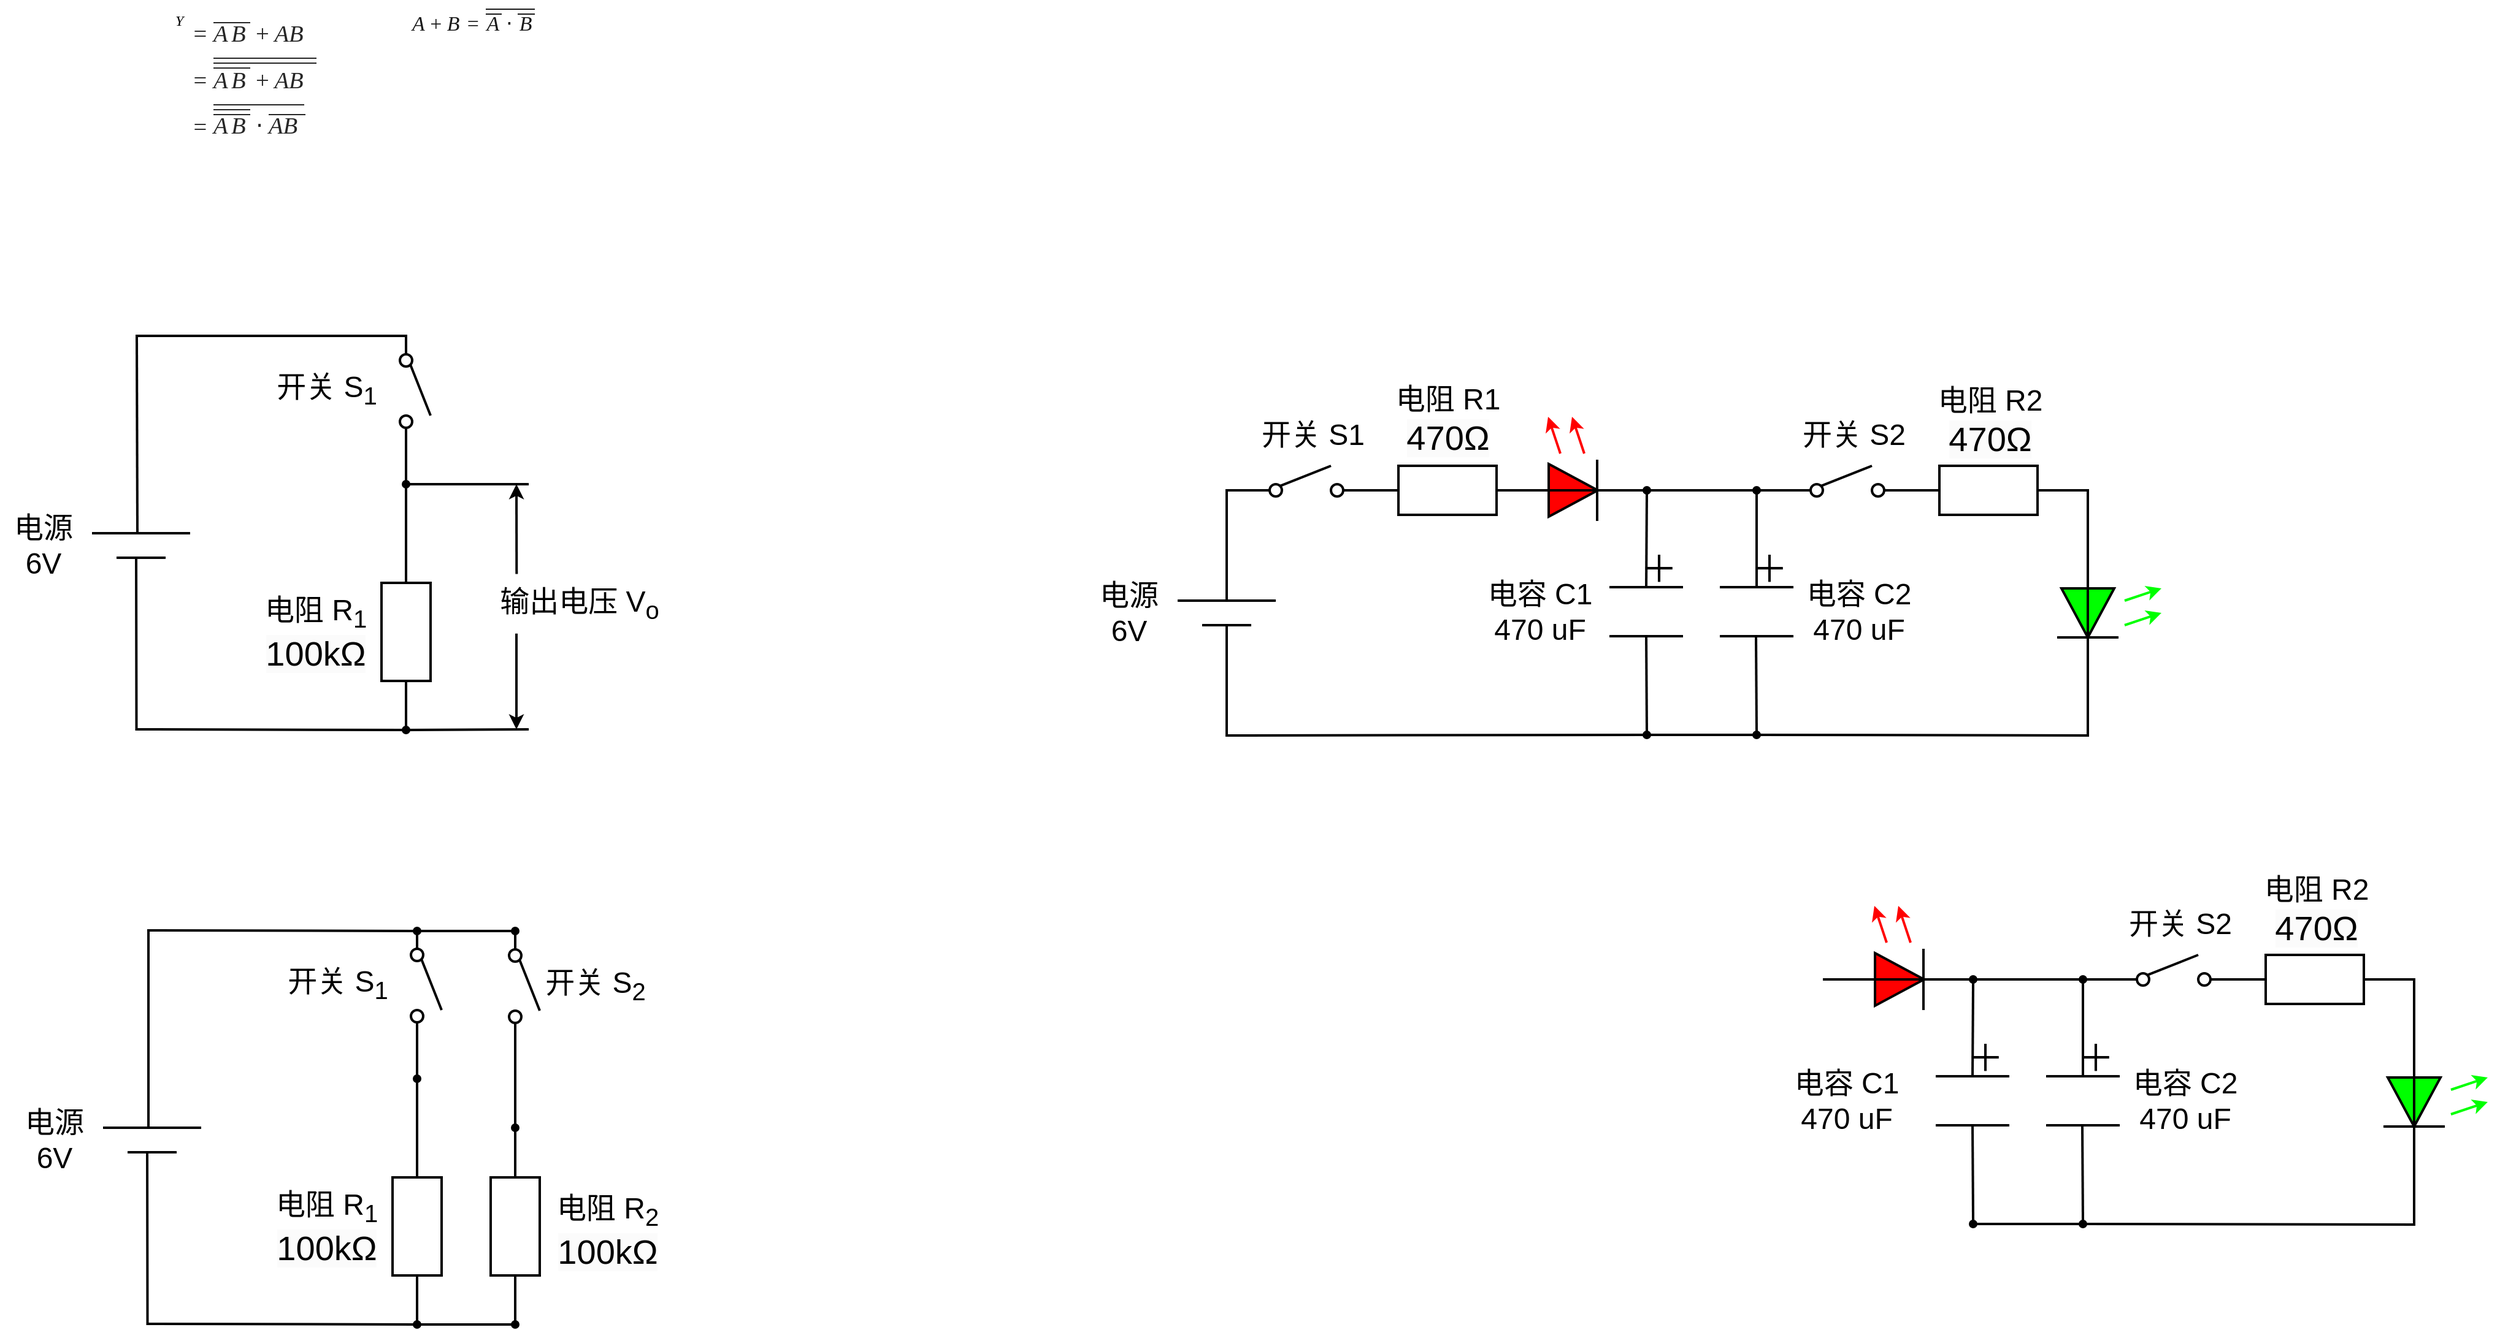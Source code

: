 <mxfile version="26.2.12">
  <diagram name="第 1 页" id="aehAOSF5QFn-8IDbo02S">
    <mxGraphModel dx="299" dy="168" grid="1" gridSize="10" guides="1" tooltips="1" connect="1" arrows="1" fold="1" page="0" pageScale="1" pageWidth="827" pageHeight="1169" math="0" shadow="0">
      <root>
        <mxCell id="0" />
        <mxCell id="1" parent="0" />
        <mxCell id="yw6k9dtPRZu7z185BtFa-42" value="" style="endArrow=none;html=1;rounded=0;strokeWidth=2;entryX=0;entryY=0.5;entryDx=0;entryDy=0;" parent="1" target="yw6k9dtPRZu7z185BtFa-54" edge="1">
          <mxGeometry width="50" height="50" relative="1" as="geometry">
            <mxPoint x="1119" y="560" as="sourcePoint" />
            <mxPoint x="1250" y="560" as="targetPoint" />
          </mxGeometry>
        </mxCell>
        <mxCell id="yw6k9dtPRZu7z185BtFa-43" value="" style="endArrow=none;html=1;rounded=0;strokeWidth=2;entryX=0;entryY=0.5;entryDx=0;entryDy=0;" parent="1" target="yw6k9dtPRZu7z185BtFa-66" edge="1">
          <mxGeometry width="50" height="50" relative="1" as="geometry">
            <mxPoint x="1120" y="670" as="sourcePoint" />
            <mxPoint x="1380" y="730" as="targetPoint" />
            <Array as="points">
              <mxPoint x="1120" y="760" />
            </Array>
          </mxGeometry>
        </mxCell>
        <mxCell id="yw6k9dtPRZu7z185BtFa-44" value="" style="endArrow=none;html=1;rounded=0;strokeWidth=2;" parent="1" edge="1">
          <mxGeometry width="50" height="50" relative="1" as="geometry">
            <mxPoint x="1080" y="650" as="sourcePoint" />
            <mxPoint x="1160" y="650" as="targetPoint" />
          </mxGeometry>
        </mxCell>
        <mxCell id="yw6k9dtPRZu7z185BtFa-45" value="" style="endArrow=none;html=1;rounded=0;strokeWidth=2;" parent="1" edge="1">
          <mxGeometry width="50" height="50" relative="1" as="geometry">
            <mxPoint x="1100" y="670" as="sourcePoint" />
            <mxPoint x="1140" y="670" as="targetPoint" />
          </mxGeometry>
        </mxCell>
        <mxCell id="yw6k9dtPRZu7z185BtFa-46" value="" style="endArrow=none;html=1;rounded=0;strokeWidth=2;" parent="1" edge="1">
          <mxGeometry width="50" height="50" relative="1" as="geometry">
            <mxPoint x="1120" y="650" as="sourcePoint" />
            <mxPoint x="1120" y="560" as="targetPoint" />
          </mxGeometry>
        </mxCell>
        <mxCell id="yw6k9dtPRZu7z185BtFa-47" value="" style="rounded=0;whiteSpace=wrap;html=1;strokeWidth=2;" parent="1" vertex="1">
          <mxGeometry x="1260" y="540" width="80" height="40" as="geometry" />
        </mxCell>
        <mxCell id="yw6k9dtPRZu7z185BtFa-48" value="" style="endArrow=none;html=1;rounded=0;strokeWidth=2;exitX=0.5;exitY=1;exitDx=0;exitDy=0;" parent="1" source="yw6k9dtPRZu7z185BtFa-65" edge="1">
          <mxGeometry width="50" height="50" relative="1" as="geometry">
            <mxPoint x="1475" y="569" as="sourcePoint" />
            <mxPoint x="1462" y="639" as="targetPoint" />
            <Array as="points" />
          </mxGeometry>
        </mxCell>
        <mxCell id="yw6k9dtPRZu7z185BtFa-49" value="&lt;font style=&quot;font-size: 24px;&quot;&gt;电源&lt;br&gt;6V&lt;/font&gt;" style="text;html=1;align=center;verticalAlign=middle;resizable=0;points=[];autosize=1;strokeColor=none;fillColor=none;" parent="1" vertex="1">
          <mxGeometry x="1005" y="625" width="70" height="70" as="geometry" />
        </mxCell>
        <mxCell id="yw6k9dtPRZu7z185BtFa-50" value="&lt;font style=&quot;font-size: 24px;&quot;&gt;电阻 R1&lt;br&gt;&lt;span style=&quot;font-size: 28px; background-color: rgb(251, 251, 251);&quot;&gt;470Ω&lt;/span&gt;&lt;/font&gt;" style="text;html=1;align=center;verticalAlign=middle;resizable=0;points=[];autosize=1;strokeColor=none;fillColor=none;" parent="1" vertex="1">
          <mxGeometry x="1248.5" y="466" width="103" height="74" as="geometry" />
        </mxCell>
        <mxCell id="yw6k9dtPRZu7z185BtFa-51" value="" style="endArrow=none;html=1;rounded=0;strokeWidth=2;" parent="1" edge="1">
          <mxGeometry width="50" height="50" relative="1" as="geometry">
            <mxPoint x="1432" y="639" as="sourcePoint" />
            <mxPoint x="1492" y="639" as="targetPoint" />
          </mxGeometry>
        </mxCell>
        <mxCell id="yw6k9dtPRZu7z185BtFa-52" value="" style="endArrow=none;html=1;rounded=0;strokeWidth=2;" parent="1" edge="1">
          <mxGeometry width="50" height="50" relative="1" as="geometry">
            <mxPoint x="1432" y="679" as="sourcePoint" />
            <mxPoint x="1492" y="679" as="targetPoint" />
          </mxGeometry>
        </mxCell>
        <mxCell id="yw6k9dtPRZu7z185BtFa-53" value="&lt;font style=&quot;font-size: 30px;&quot;&gt;＋&lt;/font&gt;" style="text;html=1;align=center;verticalAlign=middle;resizable=0;points=[];autosize=1;strokeColor=none;fillColor=none;" parent="1" vertex="1">
          <mxGeometry x="1447" y="599" width="50" height="50" as="geometry" />
        </mxCell>
        <mxCell id="yw6k9dtPRZu7z185BtFa-54" value="" style="ellipse;whiteSpace=wrap;html=1;aspect=fixed;strokeWidth=2;" parent="1" vertex="1">
          <mxGeometry x="1155" y="555" width="10" height="10" as="geometry" />
        </mxCell>
        <mxCell id="yw6k9dtPRZu7z185BtFa-55" value="" style="ellipse;whiteSpace=wrap;html=1;aspect=fixed;strokeWidth=2;" parent="1" vertex="1">
          <mxGeometry x="1205" y="555" width="10" height="10" as="geometry" />
        </mxCell>
        <mxCell id="yw6k9dtPRZu7z185BtFa-56" value="" style="endArrow=none;html=1;rounded=0;strokeWidth=2;exitX=1;exitY=0;exitDx=0;exitDy=0;" parent="1" source="yw6k9dtPRZu7z185BtFa-54" edge="1">
          <mxGeometry width="50" height="50" relative="1" as="geometry">
            <mxPoint x="1034" y="570" as="sourcePoint" />
            <mxPoint x="1205" y="540" as="targetPoint" />
          </mxGeometry>
        </mxCell>
        <mxCell id="yw6k9dtPRZu7z185BtFa-57" value="&lt;font style=&quot;font-size: 24px;&quot;&gt;开关 S1&lt;/font&gt;" style="text;html=1;align=center;verticalAlign=middle;resizable=0;points=[];autosize=1;strokeColor=none;fillColor=none;" parent="1" vertex="1">
          <mxGeometry x="1135" y="495" width="110" height="40" as="geometry" />
        </mxCell>
        <mxCell id="yw6k9dtPRZu7z185BtFa-58" value="" style="endArrow=none;html=1;rounded=0;strokeWidth=2;entryX=0;entryY=0.5;entryDx=0;entryDy=0;exitX=1;exitY=0.5;exitDx=0;exitDy=0;" parent="1" source="yw6k9dtPRZu7z185BtFa-55" target="yw6k9dtPRZu7z185BtFa-47" edge="1">
          <mxGeometry width="50" height="50" relative="1" as="geometry">
            <mxPoint x="1034" y="570" as="sourcePoint" />
            <mxPoint x="1165" y="570" as="targetPoint" />
          </mxGeometry>
        </mxCell>
        <mxCell id="yw6k9dtPRZu7z185BtFa-59" value="" style="ellipse;whiteSpace=wrap;html=1;aspect=fixed;strokeWidth=2;" parent="1" vertex="1">
          <mxGeometry x="1596" y="555" width="10" height="10" as="geometry" />
        </mxCell>
        <mxCell id="yw6k9dtPRZu7z185BtFa-60" value="" style="ellipse;whiteSpace=wrap;html=1;aspect=fixed;strokeWidth=2;" parent="1" vertex="1">
          <mxGeometry x="1646" y="555" width="10" height="10" as="geometry" />
        </mxCell>
        <mxCell id="yw6k9dtPRZu7z185BtFa-61" value="" style="endArrow=none;html=1;rounded=0;strokeWidth=2;exitX=1;exitY=0;exitDx=0;exitDy=0;" parent="1" source="yw6k9dtPRZu7z185BtFa-59" edge="1">
          <mxGeometry width="50" height="50" relative="1" as="geometry">
            <mxPoint x="1475" y="570" as="sourcePoint" />
            <mxPoint x="1646" y="540" as="targetPoint" />
          </mxGeometry>
        </mxCell>
        <mxCell id="yw6k9dtPRZu7z185BtFa-62" value="&lt;font style=&quot;font-size: 24px;&quot;&gt;开关 S2&lt;/font&gt;" style="text;html=1;align=center;verticalAlign=middle;resizable=0;points=[];autosize=1;strokeColor=none;fillColor=none;" parent="1" vertex="1">
          <mxGeometry x="1576" y="495" width="110" height="40" as="geometry" />
        </mxCell>
        <mxCell id="yw6k9dtPRZu7z185BtFa-63" value="" style="endArrow=none;html=1;rounded=0;strokeWidth=2;entryX=1;entryY=0.5;entryDx=0;entryDy=0;exitX=0;exitY=0.5;exitDx=0;exitDy=0;" parent="1" source="yw6k9dtPRZu7z185BtFa-72" target="yw6k9dtPRZu7z185BtFa-65" edge="1">
          <mxGeometry width="50" height="50" relative="1" as="geometry">
            <mxPoint x="1542" y="551" as="sourcePoint" />
            <mxPoint x="1482" y="580" as="targetPoint" />
          </mxGeometry>
        </mxCell>
        <mxCell id="yw6k9dtPRZu7z185BtFa-64" value="" style="endArrow=none;html=1;rounded=0;strokeWidth=2;entryX=0;entryY=0.5;entryDx=0;entryDy=0;" parent="1" edge="1">
          <mxGeometry width="50" height="50" relative="1" as="geometry">
            <mxPoint x="1422" y="560" as="sourcePoint" />
            <mxPoint x="1500" y="560" as="targetPoint" />
            <Array as="points" />
          </mxGeometry>
        </mxCell>
        <mxCell id="yw6k9dtPRZu7z185BtFa-65" value="" style="ellipse;whiteSpace=wrap;html=1;aspect=fixed;strokeWidth=2;fillColor=#000000;" parent="1" vertex="1">
          <mxGeometry x="1460" y="557.5" width="5" height="5" as="geometry" />
        </mxCell>
        <mxCell id="yw6k9dtPRZu7z185BtFa-66" value="" style="ellipse;whiteSpace=wrap;html=1;aspect=fixed;strokeWidth=2;fillColor=#000000;" parent="1" vertex="1">
          <mxGeometry x="1460" y="757" width="5" height="5" as="geometry" />
        </mxCell>
        <mxCell id="yw6k9dtPRZu7z185BtFa-67" value="" style="endArrow=none;html=1;rounded=0;strokeWidth=2;entryX=0.5;entryY=0;entryDx=0;entryDy=0;" parent="1" target="yw6k9dtPRZu7z185BtFa-66" edge="1">
          <mxGeometry width="50" height="50" relative="1" as="geometry">
            <mxPoint x="1462" y="679" as="sourcePoint" />
            <mxPoint x="1472" y="649" as="targetPoint" />
            <Array as="points" />
          </mxGeometry>
        </mxCell>
        <mxCell id="yw6k9dtPRZu7z185BtFa-68" value="" style="rounded=0;whiteSpace=wrap;html=1;strokeWidth=2;" parent="1" vertex="1">
          <mxGeometry x="1701" y="540" width="80" height="40" as="geometry" />
        </mxCell>
        <mxCell id="yw6k9dtPRZu7z185BtFa-69" value="" style="endArrow=none;html=1;rounded=0;strokeWidth=2;exitX=0;exitY=0.5;exitDx=0;exitDy=0;entryX=1;entryY=0.5;entryDx=0;entryDy=0;" parent="1" source="yw6k9dtPRZu7z185BtFa-68" target="yw6k9dtPRZu7z185BtFa-60" edge="1">
          <mxGeometry width="50" height="50" relative="1" as="geometry">
            <mxPoint x="1606" y="570" as="sourcePoint" />
            <mxPoint x="1554" y="570" as="targetPoint" />
          </mxGeometry>
        </mxCell>
        <mxCell id="yw6k9dtPRZu7z185BtFa-71" value="&lt;font style=&quot;font-size: 24px;&quot;&gt;电阻 R2&lt;br&gt;&lt;span style=&quot;font-size: 28px; background-color: rgb(251, 251, 251);&quot;&gt;470Ω&lt;/span&gt;&lt;/font&gt;" style="text;html=1;align=center;verticalAlign=middle;resizable=0;points=[];autosize=1;strokeColor=none;fillColor=none;" parent="1" vertex="1">
          <mxGeometry x="1690.5" y="467" width="103" height="74" as="geometry" />
        </mxCell>
        <mxCell id="yw6k9dtPRZu7z185BtFa-72" value="" style="ellipse;whiteSpace=wrap;html=1;aspect=fixed;strokeWidth=2;fillColor=#000000;" parent="1" vertex="1">
          <mxGeometry x="1549.5" y="557.5" width="5" height="5" as="geometry" />
        </mxCell>
        <mxCell id="yw6k9dtPRZu7z185BtFa-73" value="" style="endArrow=none;html=1;rounded=0;strokeWidth=2;exitX=0.5;exitY=1;exitDx=0;exitDy=0;" parent="1" source="yw6k9dtPRZu7z185BtFa-72" edge="1">
          <mxGeometry width="50" height="50" relative="1" as="geometry">
            <mxPoint x="1560" y="570" as="sourcePoint" />
            <mxPoint x="1552" y="640" as="targetPoint" />
          </mxGeometry>
        </mxCell>
        <mxCell id="yw6k9dtPRZu7z185BtFa-74" value="" style="endArrow=none;html=1;rounded=0;strokeWidth=2;" parent="1" edge="1">
          <mxGeometry width="50" height="50" relative="1" as="geometry">
            <mxPoint x="1522" y="639" as="sourcePoint" />
            <mxPoint x="1582" y="639" as="targetPoint" />
          </mxGeometry>
        </mxCell>
        <mxCell id="yw6k9dtPRZu7z185BtFa-75" value="" style="endArrow=none;html=1;rounded=0;strokeWidth=2;" parent="1" edge="1">
          <mxGeometry width="50" height="50" relative="1" as="geometry">
            <mxPoint x="1522" y="679" as="sourcePoint" />
            <mxPoint x="1582" y="679" as="targetPoint" />
          </mxGeometry>
        </mxCell>
        <mxCell id="yw6k9dtPRZu7z185BtFa-76" value="&lt;font style=&quot;font-size: 30px;&quot;&gt;＋&lt;/font&gt;" style="text;html=1;align=center;verticalAlign=middle;resizable=0;points=[];autosize=1;strokeColor=none;fillColor=none;" parent="1" vertex="1">
          <mxGeometry x="1537" y="599" width="50" height="50" as="geometry" />
        </mxCell>
        <mxCell id="yw6k9dtPRZu7z185BtFa-77" value="" style="endArrow=none;html=1;rounded=0;strokeWidth=2;entryX=0.5;entryY=0;entryDx=0;entryDy=0;" parent="1" target="yw6k9dtPRZu7z185BtFa-78" edge="1">
          <mxGeometry width="50" height="50" relative="1" as="geometry">
            <mxPoint x="1551.5" y="679" as="sourcePoint" />
            <mxPoint x="1553" y="750" as="targetPoint" />
            <Array as="points" />
          </mxGeometry>
        </mxCell>
        <mxCell id="yw6k9dtPRZu7z185BtFa-78" value="" style="ellipse;whiteSpace=wrap;html=1;aspect=fixed;strokeWidth=2;fillColor=#000000;" parent="1" vertex="1">
          <mxGeometry x="1549.5" y="757" width="5" height="5" as="geometry" />
        </mxCell>
        <mxCell id="yw6k9dtPRZu7z185BtFa-79" value="" style="endArrow=none;html=1;rounded=0;strokeWidth=2;entryX=0;entryY=0.5;entryDx=0;entryDy=0;exitX=1;exitY=0.5;exitDx=0;exitDy=0;" parent="1" source="yw6k9dtPRZu7z185BtFa-66" target="yw6k9dtPRZu7z185BtFa-78" edge="1">
          <mxGeometry width="50" height="50" relative="1" as="geometry">
            <mxPoint x="1561.5" y="689" as="sourcePoint" />
            <mxPoint x="1562" y="767" as="targetPoint" />
            <Array as="points" />
          </mxGeometry>
        </mxCell>
        <mxCell id="yw6k9dtPRZu7z185BtFa-80" value="" style="endArrow=none;html=1;rounded=0;strokeWidth=2;exitX=1;exitY=0.5;exitDx=0;exitDy=0;entryX=0;entryY=0.5;entryDx=0;entryDy=0;" parent="1" source="yw6k9dtPRZu7z185BtFa-72" target="yw6k9dtPRZu7z185BtFa-59" edge="1">
          <mxGeometry width="50" height="50" relative="1" as="geometry">
            <mxPoint x="1562" y="573" as="sourcePoint" />
            <mxPoint x="1562" y="651" as="targetPoint" />
          </mxGeometry>
        </mxCell>
        <mxCell id="yw6k9dtPRZu7z185BtFa-81" value="&lt;font style=&quot;font-size: 24px;&quot;&gt;电容 C1&lt;br&gt;470 uF&lt;/font&gt;" style="text;html=1;align=center;verticalAlign=middle;resizable=0;points=[];autosize=1;strokeColor=none;fillColor=none;" parent="1" vertex="1">
          <mxGeometry x="1320" y="624" width="110" height="70" as="geometry" />
        </mxCell>
        <mxCell id="yw6k9dtPRZu7z185BtFa-82" value="&lt;font style=&quot;font-size: 24px;&quot;&gt;电容 C2&lt;br&gt;470 uF&lt;/font&gt;" style="text;html=1;align=center;verticalAlign=middle;resizable=0;points=[];autosize=1;strokeColor=none;fillColor=none;" parent="1" vertex="1">
          <mxGeometry x="1579.5" y="624" width="110" height="70" as="geometry" />
        </mxCell>
        <mxCell id="yw6k9dtPRZu7z185BtFa-83" value="" style="verticalLabelPosition=bottom;verticalAlign=top;html=1;shape=mxgraph.basic.acute_triangle;dx=0.5;rotation=90;strokeWidth=2;fillColor=#FF0000;" parent="1" vertex="1">
          <mxGeometry x="1381" y="540" width="43" height="40" as="geometry" />
        </mxCell>
        <mxCell id="yw6k9dtPRZu7z185BtFa-84" value="" style="endArrow=none;html=1;rounded=0;strokeWidth=2;" parent="1" edge="1">
          <mxGeometry width="50" height="50" relative="1" as="geometry">
            <mxPoint x="1422" y="535" as="sourcePoint" />
            <mxPoint x="1422" y="585" as="targetPoint" />
            <Array as="points" />
          </mxGeometry>
        </mxCell>
        <mxCell id="yw6k9dtPRZu7z185BtFa-85" value="" style="endArrow=none;html=1;rounded=0;strokeWidth=2;entryX=0;entryY=0;entryDx=21.5;entryDy=0;exitX=1;exitY=0.5;exitDx=0;exitDy=0;entryPerimeter=0;" parent="1" source="yw6k9dtPRZu7z185BtFa-47" target="yw6k9dtPRZu7z185BtFa-83" edge="1">
          <mxGeometry width="50" height="50" relative="1" as="geometry">
            <mxPoint x="1351.5" y="587.33" as="sourcePoint" />
            <mxPoint x="1429.5" y="587.33" as="targetPoint" />
            <Array as="points" />
          </mxGeometry>
        </mxCell>
        <mxCell id="yw6k9dtPRZu7z185BtFa-87" value="" style="endArrow=classic;html=1;rounded=0;strokeWidth=2;strokeColor=#FF0000;" parent="1" edge="1">
          <mxGeometry width="50" height="50" relative="1" as="geometry">
            <mxPoint x="1392" y="530" as="sourcePoint" />
            <mxPoint x="1382" y="500" as="targetPoint" />
          </mxGeometry>
        </mxCell>
        <mxCell id="yw6k9dtPRZu7z185BtFa-91" value="" style="endArrow=classic;html=1;rounded=0;strokeWidth=2;strokeColor=#FF0000;" parent="1" edge="1">
          <mxGeometry width="50" height="50" relative="1" as="geometry">
            <mxPoint x="1411.5" y="530" as="sourcePoint" />
            <mxPoint x="1401.5" y="500" as="targetPoint" />
          </mxGeometry>
        </mxCell>
        <mxCell id="yw6k9dtPRZu7z185BtFa-100" value="" style="endArrow=none;html=1;rounded=0;strokeWidth=2;exitX=1;exitY=0.5;exitDx=0;exitDy=0;entryX=0;entryY=0;entryDx=21.5;entryDy=0;entryPerimeter=0;" parent="1" source="yw6k9dtPRZu7z185BtFa-78" target="yw6k9dtPRZu7z185BtFa-101" edge="1">
          <mxGeometry width="50" height="50" relative="1" as="geometry">
            <mxPoint x="1711" y="570" as="sourcePoint" />
            <mxPoint x="1822" y="690" as="targetPoint" />
            <Array as="points">
              <mxPoint x="1822" y="760" />
            </Array>
          </mxGeometry>
        </mxCell>
        <mxCell id="yw6k9dtPRZu7z185BtFa-93" value="" style="endArrow=none;html=1;rounded=0;strokeWidth=2;" parent="1" edge="1">
          <mxGeometry width="50" height="50" relative="1" as="geometry">
            <mxPoint x="1847" y="680" as="sourcePoint" />
            <mxPoint x="1797" y="680" as="targetPoint" />
            <Array as="points" />
          </mxGeometry>
        </mxCell>
        <mxCell id="yw6k9dtPRZu7z185BtFa-94" value="" style="endArrow=classic;html=1;rounded=0;strokeWidth=2;strokeColor=#00FF00;" parent="1" edge="1">
          <mxGeometry width="50" height="50" relative="1" as="geometry">
            <mxPoint x="1852" y="650" as="sourcePoint" />
            <mxPoint x="1882" y="640" as="targetPoint" />
          </mxGeometry>
        </mxCell>
        <mxCell id="yw6k9dtPRZu7z185BtFa-95" value="" style="endArrow=classic;html=1;rounded=0;strokeWidth=2;strokeColor=#00FF00;" parent="1" edge="1">
          <mxGeometry width="50" height="50" relative="1" as="geometry">
            <mxPoint x="1852" y="670" as="sourcePoint" />
            <mxPoint x="1882" y="660" as="targetPoint" />
          </mxGeometry>
        </mxCell>
        <mxCell id="yw6k9dtPRZu7z185BtFa-101" value="" style="verticalLabelPosition=bottom;verticalAlign=top;html=1;shape=mxgraph.basic.acute_triangle;dx=0.5;rotation=90;strokeWidth=2;fillColor=#00FF00;direction=south;" parent="1" vertex="1">
          <mxGeometry x="1802" y="638.5" width="40" height="43" as="geometry" />
        </mxCell>
        <mxCell id="yw6k9dtPRZu7z185BtFa-99" value="" style="endArrow=none;html=1;rounded=0;strokeWidth=2;entryX=1;entryY=0.5;entryDx=0;entryDy=0;exitX=0;exitY=0;exitDx=21.5;exitDy=0;exitPerimeter=0;" parent="1" source="yw6k9dtPRZu7z185BtFa-101" target="yw6k9dtPRZu7z185BtFa-68" edge="1">
          <mxGeometry width="50" height="50" relative="1" as="geometry">
            <mxPoint x="1832" y="630" as="sourcePoint" />
            <mxPoint x="1666" y="570" as="targetPoint" />
            <Array as="points">
              <mxPoint x="1822" y="560" />
            </Array>
          </mxGeometry>
        </mxCell>
        <mxCell id="IBE1laGyTlULYVz9BkNE-1" value="" style="endArrow=none;html=1;rounded=0;strokeWidth=2;entryX=0;entryY=0.5;entryDx=0;entryDy=0;" parent="1" target="IBE1laGyTlULYVz9BkNE-13" edge="1">
          <mxGeometry width="50" height="50" relative="1" as="geometry">
            <mxPoint x="230.5" y="434" as="sourcePoint" />
            <mxPoint x="361.5" y="434" as="targetPoint" />
            <Array as="points">
              <mxPoint x="451" y="434" />
            </Array>
          </mxGeometry>
        </mxCell>
        <mxCell id="IBE1laGyTlULYVz9BkNE-2" value="" style="endArrow=none;html=1;rounded=0;strokeWidth=2;entryX=0;entryY=0.5;entryDx=0;entryDy=0;" parent="1" target="IBE1laGyTlULYVz9BkNE-53" edge="1">
          <mxGeometry width="50" height="50" relative="1" as="geometry">
            <mxPoint x="231" y="615" as="sourcePoint" />
            <mxPoint x="441" y="755" as="targetPoint" />
            <Array as="points">
              <mxPoint x="231.25" y="755" />
            </Array>
          </mxGeometry>
        </mxCell>
        <mxCell id="IBE1laGyTlULYVz9BkNE-3" value="" style="endArrow=none;html=1;rounded=0;strokeWidth=2;" parent="1" edge="1">
          <mxGeometry width="50" height="50" relative="1" as="geometry">
            <mxPoint x="195" y="595" as="sourcePoint" />
            <mxPoint x="275" y="595" as="targetPoint" />
          </mxGeometry>
        </mxCell>
        <mxCell id="IBE1laGyTlULYVz9BkNE-4" value="" style="endArrow=none;html=1;rounded=0;strokeWidth=2;" parent="1" edge="1">
          <mxGeometry width="50" height="50" relative="1" as="geometry">
            <mxPoint x="215" y="615" as="sourcePoint" />
            <mxPoint x="255" y="615" as="targetPoint" />
          </mxGeometry>
        </mxCell>
        <mxCell id="IBE1laGyTlULYVz9BkNE-5" value="" style="endArrow=none;html=1;rounded=0;strokeWidth=2;" parent="1" edge="1">
          <mxGeometry width="50" height="50" relative="1" as="geometry">
            <mxPoint x="232" y="595" as="sourcePoint" />
            <mxPoint x="231.5" y="434" as="targetPoint" />
          </mxGeometry>
        </mxCell>
        <mxCell id="IBE1laGyTlULYVz9BkNE-6" value="" style="rounded=0;whiteSpace=wrap;html=1;strokeWidth=2;rotation=90;" parent="1" vertex="1">
          <mxGeometry x="411" y="655.5" width="80" height="40" as="geometry" />
        </mxCell>
        <mxCell id="IBE1laGyTlULYVz9BkNE-7" value="" style="endArrow=none;html=1;rounded=0;strokeWidth=2;exitX=0.5;exitY=1;exitDx=0;exitDy=0;" parent="1" source="IBE1laGyTlULYVz9BkNE-24" edge="1">
          <mxGeometry width="50" height="50" relative="1" as="geometry">
            <mxPoint x="1741" y="968" as="sourcePoint" />
            <mxPoint x="1728" y="1038" as="targetPoint" />
            <Array as="points" />
          </mxGeometry>
        </mxCell>
        <mxCell id="IBE1laGyTlULYVz9BkNE-8" value="&lt;font style=&quot;font-size: 24px;&quot;&gt;电源&lt;br&gt;6V&lt;/font&gt;" style="text;html=1;align=center;verticalAlign=middle;resizable=0;points=[];autosize=1;strokeColor=none;fillColor=none;" parent="1" vertex="1">
          <mxGeometry x="120" y="570" width="70" height="70" as="geometry" />
        </mxCell>
        <mxCell id="IBE1laGyTlULYVz9BkNE-9" value="&lt;font style=&quot;font-size: 24px;&quot;&gt;电阻 R&lt;sub&gt;1&lt;/sub&gt;&lt;br&gt;&lt;span style=&quot;font-size: 28px; background-color: rgb(251, 251, 251);&quot;&gt;100kΩ&lt;/span&gt;&lt;/font&gt;" style="text;html=1;align=center;verticalAlign=middle;resizable=0;points=[];autosize=1;strokeColor=none;fillColor=none;" parent="1" vertex="1">
          <mxGeometry x="322" y="637" width="110" height="80" as="geometry" />
        </mxCell>
        <mxCell id="IBE1laGyTlULYVz9BkNE-10" value="" style="endArrow=none;html=1;rounded=0;strokeWidth=2;" parent="1" edge="1">
          <mxGeometry width="50" height="50" relative="1" as="geometry">
            <mxPoint x="1698" y="1038" as="sourcePoint" />
            <mxPoint x="1758" y="1038" as="targetPoint" />
          </mxGeometry>
        </mxCell>
        <mxCell id="IBE1laGyTlULYVz9BkNE-11" value="" style="endArrow=none;html=1;rounded=0;strokeWidth=2;" parent="1" edge="1">
          <mxGeometry width="50" height="50" relative="1" as="geometry">
            <mxPoint x="1698" y="1078" as="sourcePoint" />
            <mxPoint x="1758" y="1078" as="targetPoint" />
          </mxGeometry>
        </mxCell>
        <mxCell id="IBE1laGyTlULYVz9BkNE-12" value="&lt;font style=&quot;font-size: 30px;&quot;&gt;＋&lt;/font&gt;" style="text;html=1;align=center;verticalAlign=middle;resizable=0;points=[];autosize=1;strokeColor=none;fillColor=none;" parent="1" vertex="1">
          <mxGeometry x="1713" y="998" width="50" height="50" as="geometry" />
        </mxCell>
        <mxCell id="IBE1laGyTlULYVz9BkNE-16" value="&lt;font style=&quot;font-size: 24px;&quot;&gt;开关 S&lt;sub&gt;1&lt;/sub&gt;&lt;/font&gt;" style="text;html=1;align=center;verticalAlign=middle;resizable=0;points=[];autosize=1;strokeColor=none;fillColor=none;" parent="1" vertex="1">
          <mxGeometry x="331" y="453" width="110" height="50" as="geometry" />
        </mxCell>
        <mxCell id="IBE1laGyTlULYVz9BkNE-17" value="" style="endArrow=none;html=1;rounded=0;strokeWidth=2;entryX=0.5;entryY=0;entryDx=0;entryDy=0;exitX=1;exitY=0.5;exitDx=0;exitDy=0;" parent="1" source="IBE1laGyTlULYVz9BkNE-14" target="IBE1laGyTlULYVz9BkNE-56" edge="1">
          <mxGeometry width="50" height="50" relative="1" as="geometry">
            <mxPoint x="444.75" y="608.0" as="sourcePoint" />
            <mxPoint x="277.25" y="565" as="targetPoint" />
          </mxGeometry>
        </mxCell>
        <mxCell id="IBE1laGyTlULYVz9BkNE-18" value="" style="ellipse;whiteSpace=wrap;html=1;aspect=fixed;strokeWidth=2;" parent="1" vertex="1">
          <mxGeometry x="1862" y="954" width="10" height="10" as="geometry" />
        </mxCell>
        <mxCell id="IBE1laGyTlULYVz9BkNE-19" value="" style="ellipse;whiteSpace=wrap;html=1;aspect=fixed;strokeWidth=2;" parent="1" vertex="1">
          <mxGeometry x="1912" y="954" width="10" height="10" as="geometry" />
        </mxCell>
        <mxCell id="IBE1laGyTlULYVz9BkNE-20" value="" style="endArrow=none;html=1;rounded=0;strokeWidth=2;exitX=1;exitY=0;exitDx=0;exitDy=0;" parent="1" source="IBE1laGyTlULYVz9BkNE-18" edge="1">
          <mxGeometry width="50" height="50" relative="1" as="geometry">
            <mxPoint x="1741" y="969" as="sourcePoint" />
            <mxPoint x="1912" y="939" as="targetPoint" />
          </mxGeometry>
        </mxCell>
        <mxCell id="IBE1laGyTlULYVz9BkNE-21" value="&lt;font style=&quot;font-size: 24px;&quot;&gt;开关 S2&lt;/font&gt;" style="text;html=1;align=center;verticalAlign=middle;resizable=0;points=[];autosize=1;strokeColor=none;fillColor=none;" parent="1" vertex="1">
          <mxGeometry x="1842" y="894" width="110" height="40" as="geometry" />
        </mxCell>
        <mxCell id="IBE1laGyTlULYVz9BkNE-22" value="" style="endArrow=none;html=1;rounded=0;strokeWidth=2;entryX=1;entryY=0.5;entryDx=0;entryDy=0;exitX=0;exitY=0.5;exitDx=0;exitDy=0;" parent="1" source="IBE1laGyTlULYVz9BkNE-30" target="IBE1laGyTlULYVz9BkNE-24" edge="1">
          <mxGeometry width="50" height="50" relative="1" as="geometry">
            <mxPoint x="1808" y="950" as="sourcePoint" />
            <mxPoint x="1748" y="979" as="targetPoint" />
          </mxGeometry>
        </mxCell>
        <mxCell id="IBE1laGyTlULYVz9BkNE-23" value="" style="endArrow=none;html=1;rounded=0;strokeWidth=2;entryX=0;entryY=0.5;entryDx=0;entryDy=0;" parent="1" edge="1">
          <mxGeometry width="50" height="50" relative="1" as="geometry">
            <mxPoint x="1688" y="959" as="sourcePoint" />
            <mxPoint x="1766" y="959" as="targetPoint" />
            <Array as="points" />
          </mxGeometry>
        </mxCell>
        <mxCell id="IBE1laGyTlULYVz9BkNE-24" value="" style="ellipse;whiteSpace=wrap;html=1;aspect=fixed;strokeWidth=2;fillColor=#000000;" parent="1" vertex="1">
          <mxGeometry x="1726" y="956.5" width="5" height="5" as="geometry" />
        </mxCell>
        <mxCell id="IBE1laGyTlULYVz9BkNE-25" value="" style="ellipse;whiteSpace=wrap;html=1;aspect=fixed;strokeWidth=2;fillColor=#000000;" parent="1" vertex="1">
          <mxGeometry x="1726" y="1156" width="5" height="5" as="geometry" />
        </mxCell>
        <mxCell id="IBE1laGyTlULYVz9BkNE-26" value="" style="endArrow=none;html=1;rounded=0;strokeWidth=2;entryX=0.5;entryY=0;entryDx=0;entryDy=0;" parent="1" target="IBE1laGyTlULYVz9BkNE-25" edge="1">
          <mxGeometry width="50" height="50" relative="1" as="geometry">
            <mxPoint x="1728" y="1078" as="sourcePoint" />
            <mxPoint x="1738" y="1048" as="targetPoint" />
            <Array as="points" />
          </mxGeometry>
        </mxCell>
        <mxCell id="IBE1laGyTlULYVz9BkNE-27" value="" style="rounded=0;whiteSpace=wrap;html=1;strokeWidth=2;" parent="1" vertex="1">
          <mxGeometry x="1967" y="939" width="80" height="40" as="geometry" />
        </mxCell>
        <mxCell id="IBE1laGyTlULYVz9BkNE-28" value="" style="endArrow=none;html=1;rounded=0;strokeWidth=2;exitX=0;exitY=0.5;exitDx=0;exitDy=0;entryX=1;entryY=0.5;entryDx=0;entryDy=0;" parent="1" source="IBE1laGyTlULYVz9BkNE-27" target="IBE1laGyTlULYVz9BkNE-19" edge="1">
          <mxGeometry width="50" height="50" relative="1" as="geometry">
            <mxPoint x="1872" y="969" as="sourcePoint" />
            <mxPoint x="1820" y="969" as="targetPoint" />
          </mxGeometry>
        </mxCell>
        <mxCell id="IBE1laGyTlULYVz9BkNE-29" value="&lt;font style=&quot;font-size: 24px;&quot;&gt;电阻 R2&lt;br&gt;&lt;span style=&quot;font-size: 28px; background-color: rgb(251, 251, 251);&quot;&gt;470Ω&lt;/span&gt;&lt;/font&gt;" style="text;html=1;align=center;verticalAlign=middle;resizable=0;points=[];autosize=1;strokeColor=none;fillColor=none;" parent="1" vertex="1">
          <mxGeometry x="1956.5" y="866" width="103" height="74" as="geometry" />
        </mxCell>
        <mxCell id="IBE1laGyTlULYVz9BkNE-30" value="" style="ellipse;whiteSpace=wrap;html=1;aspect=fixed;strokeWidth=2;fillColor=#000000;" parent="1" vertex="1">
          <mxGeometry x="1815.5" y="956.5" width="5" height="5" as="geometry" />
        </mxCell>
        <mxCell id="IBE1laGyTlULYVz9BkNE-31" value="" style="endArrow=none;html=1;rounded=0;strokeWidth=2;exitX=0.5;exitY=1;exitDx=0;exitDy=0;" parent="1" source="IBE1laGyTlULYVz9BkNE-30" edge="1">
          <mxGeometry width="50" height="50" relative="1" as="geometry">
            <mxPoint x="1826" y="969" as="sourcePoint" />
            <mxPoint x="1818" y="1039" as="targetPoint" />
          </mxGeometry>
        </mxCell>
        <mxCell id="IBE1laGyTlULYVz9BkNE-32" value="" style="endArrow=none;html=1;rounded=0;strokeWidth=2;" parent="1" edge="1">
          <mxGeometry width="50" height="50" relative="1" as="geometry">
            <mxPoint x="1788" y="1038" as="sourcePoint" />
            <mxPoint x="1848" y="1038" as="targetPoint" />
          </mxGeometry>
        </mxCell>
        <mxCell id="IBE1laGyTlULYVz9BkNE-33" value="" style="endArrow=none;html=1;rounded=0;strokeWidth=2;" parent="1" edge="1">
          <mxGeometry width="50" height="50" relative="1" as="geometry">
            <mxPoint x="1788" y="1078" as="sourcePoint" />
            <mxPoint x="1848" y="1078" as="targetPoint" />
          </mxGeometry>
        </mxCell>
        <mxCell id="IBE1laGyTlULYVz9BkNE-34" value="&lt;font style=&quot;font-size: 30px;&quot;&gt;＋&lt;/font&gt;" style="text;html=1;align=center;verticalAlign=middle;resizable=0;points=[];autosize=1;strokeColor=none;fillColor=none;" parent="1" vertex="1">
          <mxGeometry x="1803" y="998" width="50" height="50" as="geometry" />
        </mxCell>
        <mxCell id="IBE1laGyTlULYVz9BkNE-35" value="" style="endArrow=none;html=1;rounded=0;strokeWidth=2;entryX=0.5;entryY=0;entryDx=0;entryDy=0;" parent="1" target="IBE1laGyTlULYVz9BkNE-36" edge="1">
          <mxGeometry width="50" height="50" relative="1" as="geometry">
            <mxPoint x="1817.5" y="1078" as="sourcePoint" />
            <mxPoint x="1819" y="1149" as="targetPoint" />
            <Array as="points" />
          </mxGeometry>
        </mxCell>
        <mxCell id="IBE1laGyTlULYVz9BkNE-36" value="" style="ellipse;whiteSpace=wrap;html=1;aspect=fixed;strokeWidth=2;fillColor=#000000;" parent="1" vertex="1">
          <mxGeometry x="1815.5" y="1156" width="5" height="5" as="geometry" />
        </mxCell>
        <mxCell id="IBE1laGyTlULYVz9BkNE-37" value="" style="endArrow=none;html=1;rounded=0;strokeWidth=2;entryX=0;entryY=0.5;entryDx=0;entryDy=0;exitX=1;exitY=0.5;exitDx=0;exitDy=0;" parent="1" source="IBE1laGyTlULYVz9BkNE-25" target="IBE1laGyTlULYVz9BkNE-36" edge="1">
          <mxGeometry width="50" height="50" relative="1" as="geometry">
            <mxPoint x="1827.5" y="1088" as="sourcePoint" />
            <mxPoint x="1828" y="1166" as="targetPoint" />
            <Array as="points" />
          </mxGeometry>
        </mxCell>
        <mxCell id="IBE1laGyTlULYVz9BkNE-38" value="" style="endArrow=none;html=1;rounded=0;strokeWidth=2;exitX=1;exitY=0.5;exitDx=0;exitDy=0;entryX=0;entryY=0.5;entryDx=0;entryDy=0;" parent="1" source="IBE1laGyTlULYVz9BkNE-30" target="IBE1laGyTlULYVz9BkNE-18" edge="1">
          <mxGeometry width="50" height="50" relative="1" as="geometry">
            <mxPoint x="1828" y="972" as="sourcePoint" />
            <mxPoint x="1828" y="1050" as="targetPoint" />
          </mxGeometry>
        </mxCell>
        <mxCell id="IBE1laGyTlULYVz9BkNE-39" value="&lt;font style=&quot;font-size: 24px;&quot;&gt;电容 C1&lt;br&gt;470 uF&lt;/font&gt;" style="text;html=1;align=center;verticalAlign=middle;resizable=0;points=[];autosize=1;strokeColor=none;fillColor=none;" parent="1" vertex="1">
          <mxGeometry x="1570" y="1023" width="110" height="70" as="geometry" />
        </mxCell>
        <mxCell id="IBE1laGyTlULYVz9BkNE-40" value="&lt;font style=&quot;font-size: 24px;&quot;&gt;电容 C2&lt;br&gt;470 uF&lt;/font&gt;" style="text;html=1;align=center;verticalAlign=middle;resizable=0;points=[];autosize=1;strokeColor=none;fillColor=none;" parent="1" vertex="1">
          <mxGeometry x="1845.5" y="1023" width="110" height="70" as="geometry" />
        </mxCell>
        <mxCell id="IBE1laGyTlULYVz9BkNE-41" value="" style="verticalLabelPosition=bottom;verticalAlign=top;html=1;shape=mxgraph.basic.acute_triangle;dx=0.5;rotation=90;strokeWidth=2;fillColor=#FF0000;" parent="1" vertex="1">
          <mxGeometry x="1647" y="939" width="43" height="40" as="geometry" />
        </mxCell>
        <mxCell id="IBE1laGyTlULYVz9BkNE-42" value="" style="endArrow=none;html=1;rounded=0;strokeWidth=2;" parent="1" edge="1">
          <mxGeometry width="50" height="50" relative="1" as="geometry">
            <mxPoint x="1688" y="934" as="sourcePoint" />
            <mxPoint x="1688" y="984" as="targetPoint" />
            <Array as="points" />
          </mxGeometry>
        </mxCell>
        <mxCell id="IBE1laGyTlULYVz9BkNE-43" value="" style="endArrow=none;html=1;rounded=0;strokeWidth=2;entryX=0;entryY=0;entryDx=21.5;entryDy=0;exitX=1;exitY=0.5;exitDx=0;exitDy=0;entryPerimeter=0;" parent="1" target="IBE1laGyTlULYVz9BkNE-41" edge="1">
          <mxGeometry width="50" height="50" relative="1" as="geometry">
            <mxPoint x="1606" y="959" as="sourcePoint" />
            <mxPoint x="1695.5" y="986.33" as="targetPoint" />
            <Array as="points" />
          </mxGeometry>
        </mxCell>
        <mxCell id="IBE1laGyTlULYVz9BkNE-44" value="" style="endArrow=classic;html=1;rounded=0;strokeWidth=2;strokeColor=#FF0000;" parent="1" edge="1">
          <mxGeometry width="50" height="50" relative="1" as="geometry">
            <mxPoint x="1658" y="929" as="sourcePoint" />
            <mxPoint x="1648" y="899" as="targetPoint" />
          </mxGeometry>
        </mxCell>
        <mxCell id="IBE1laGyTlULYVz9BkNE-45" value="" style="endArrow=classic;html=1;rounded=0;strokeWidth=2;strokeColor=#FF0000;" parent="1" edge="1">
          <mxGeometry width="50" height="50" relative="1" as="geometry">
            <mxPoint x="1677.5" y="929" as="sourcePoint" />
            <mxPoint x="1667.5" y="899" as="targetPoint" />
          </mxGeometry>
        </mxCell>
        <mxCell id="IBE1laGyTlULYVz9BkNE-46" value="" style="endArrow=none;html=1;rounded=0;strokeWidth=2;exitX=1;exitY=0.5;exitDx=0;exitDy=0;entryX=0;entryY=0;entryDx=21.5;entryDy=0;entryPerimeter=0;" parent="1" source="IBE1laGyTlULYVz9BkNE-36" target="IBE1laGyTlULYVz9BkNE-50" edge="1">
          <mxGeometry width="50" height="50" relative="1" as="geometry">
            <mxPoint x="1977" y="969" as="sourcePoint" />
            <mxPoint x="2088" y="1089" as="targetPoint" />
            <Array as="points">
              <mxPoint x="2088" y="1159" />
            </Array>
          </mxGeometry>
        </mxCell>
        <mxCell id="IBE1laGyTlULYVz9BkNE-47" value="" style="endArrow=none;html=1;rounded=0;strokeWidth=2;" parent="1" edge="1">
          <mxGeometry width="50" height="50" relative="1" as="geometry">
            <mxPoint x="2113" y="1079" as="sourcePoint" />
            <mxPoint x="2063" y="1079" as="targetPoint" />
            <Array as="points" />
          </mxGeometry>
        </mxCell>
        <mxCell id="IBE1laGyTlULYVz9BkNE-48" value="" style="endArrow=classic;html=1;rounded=0;strokeWidth=2;strokeColor=#00FF00;" parent="1" edge="1">
          <mxGeometry width="50" height="50" relative="1" as="geometry">
            <mxPoint x="2118" y="1049" as="sourcePoint" />
            <mxPoint x="2148" y="1039" as="targetPoint" />
          </mxGeometry>
        </mxCell>
        <mxCell id="IBE1laGyTlULYVz9BkNE-49" value="" style="endArrow=classic;html=1;rounded=0;strokeWidth=2;strokeColor=#00FF00;" parent="1" edge="1">
          <mxGeometry width="50" height="50" relative="1" as="geometry">
            <mxPoint x="2118" y="1069" as="sourcePoint" />
            <mxPoint x="2148" y="1059" as="targetPoint" />
          </mxGeometry>
        </mxCell>
        <mxCell id="IBE1laGyTlULYVz9BkNE-50" value="" style="verticalLabelPosition=bottom;verticalAlign=top;html=1;shape=mxgraph.basic.acute_triangle;dx=0.5;rotation=90;strokeWidth=2;fillColor=#00FF00;direction=south;" parent="1" vertex="1">
          <mxGeometry x="2068" y="1037.5" width="40" height="43" as="geometry" />
        </mxCell>
        <mxCell id="IBE1laGyTlULYVz9BkNE-51" value="" style="endArrow=none;html=1;rounded=0;strokeWidth=2;entryX=1;entryY=0.5;entryDx=0;entryDy=0;exitX=0;exitY=0;exitDx=21.5;exitDy=0;exitPerimeter=0;" parent="1" source="IBE1laGyTlULYVz9BkNE-50" target="IBE1laGyTlULYVz9BkNE-27" edge="1">
          <mxGeometry width="50" height="50" relative="1" as="geometry">
            <mxPoint x="2098" y="1029" as="sourcePoint" />
            <mxPoint x="1932" y="969" as="targetPoint" />
            <Array as="points">
              <mxPoint x="2088" y="959" />
            </Array>
          </mxGeometry>
        </mxCell>
        <mxCell id="IBE1laGyTlULYVz9BkNE-52" value="" style="group;rotation=90;" parent="1" vertex="1" connectable="0">
          <mxGeometry x="428" y="466" width="60" height="25" as="geometry" />
        </mxCell>
        <mxCell id="IBE1laGyTlULYVz9BkNE-13" value="" style="ellipse;whiteSpace=wrap;html=1;aspect=fixed;strokeWidth=2;rotation=90;" parent="IBE1laGyTlULYVz9BkNE-52" vertex="1">
          <mxGeometry x="18" y="-17" width="10" height="10" as="geometry" />
        </mxCell>
        <mxCell id="IBE1laGyTlULYVz9BkNE-14" value="" style="ellipse;whiteSpace=wrap;html=1;aspect=fixed;strokeWidth=2;rotation=90;" parent="IBE1laGyTlULYVz9BkNE-52" vertex="1">
          <mxGeometry x="18" y="33" width="10" height="10" as="geometry" />
        </mxCell>
        <mxCell id="IBE1laGyTlULYVz9BkNE-15" value="" style="endArrow=none;html=1;rounded=0;strokeWidth=2;exitX=1;exitY=0;exitDx=0;exitDy=0;movable=0;resizable=0;rotatable=0;deletable=0;editable=0;locked=1;connectable=0;" parent="IBE1laGyTlULYVz9BkNE-52" source="IBE1laGyTlULYVz9BkNE-13" edge="1">
          <mxGeometry width="50" height="50" relative="1" as="geometry">
            <mxPoint x="12" y="-138" as="sourcePoint" />
            <mxPoint x="43" y="33" as="targetPoint" />
          </mxGeometry>
        </mxCell>
        <mxCell id="IBE1laGyTlULYVz9BkNE-53" value="" style="ellipse;whiteSpace=wrap;html=1;aspect=fixed;strokeWidth=2;fillColor=#000000;" parent="1" vertex="1">
          <mxGeometry x="448.5" y="753" width="5" height="5" as="geometry" />
        </mxCell>
        <mxCell id="IBE1laGyTlULYVz9BkNE-54" value="" style="endArrow=none;html=1;rounded=0;strokeWidth=2;entryX=0.5;entryY=0;entryDx=0;entryDy=0;exitX=1;exitY=0.5;exitDx=0;exitDy=0;" parent="1" source="IBE1laGyTlULYVz9BkNE-6" target="IBE1laGyTlULYVz9BkNE-53" edge="1">
          <mxGeometry width="50" height="50" relative="1" as="geometry">
            <mxPoint x="431" y="735" as="sourcePoint" />
            <mxPoint x="461" y="646" as="targetPoint" />
          </mxGeometry>
        </mxCell>
        <mxCell id="IBE1laGyTlULYVz9BkNE-56" value="" style="ellipse;whiteSpace=wrap;html=1;aspect=fixed;strokeWidth=2;fillColor=#000000;" parent="1" vertex="1">
          <mxGeometry x="448.5" y="552.5" width="5" height="5" as="geometry" />
        </mxCell>
        <mxCell id="IBE1laGyTlULYVz9BkNE-58" value="" style="endArrow=none;html=1;rounded=0;strokeWidth=2;entryX=0;entryY=0.5;entryDx=0;entryDy=0;exitX=0.5;exitY=1;exitDx=0;exitDy=0;" parent="1" source="IBE1laGyTlULYVz9BkNE-56" target="IBE1laGyTlULYVz9BkNE-6" edge="1">
          <mxGeometry width="50" height="50" relative="1" as="geometry">
            <mxPoint x="461" y="519" as="sourcePoint" />
            <mxPoint x="462" y="562" as="targetPoint" />
          </mxGeometry>
        </mxCell>
        <mxCell id="IBE1laGyTlULYVz9BkNE-60" value="" style="endArrow=none;html=1;rounded=0;strokeWidth=2;entryX=1;entryY=0.5;entryDx=0;entryDy=0;" parent="1" target="IBE1laGyTlULYVz9BkNE-56" edge="1">
          <mxGeometry width="50" height="50" relative="1" as="geometry">
            <mxPoint x="551" y="555" as="sourcePoint" />
            <mxPoint x="461" y="563" as="targetPoint" />
          </mxGeometry>
        </mxCell>
        <mxCell id="IBE1laGyTlULYVz9BkNE-61" value="" style="endArrow=none;html=1;rounded=0;strokeWidth=2;entryX=1;entryY=0.5;entryDx=0;entryDy=0;" parent="1" target="IBE1laGyTlULYVz9BkNE-53" edge="1">
          <mxGeometry width="50" height="50" relative="1" as="geometry">
            <mxPoint x="551" y="755" as="sourcePoint" />
            <mxPoint x="461" y="753" as="targetPoint" />
          </mxGeometry>
        </mxCell>
        <mxCell id="IBE1laGyTlULYVz9BkNE-64" value="&lt;font style=&quot;font-size: 24px;&quot;&gt;输出电压 V&lt;sub&gt;o&lt;/sub&gt;&lt;br&gt;&lt;/font&gt;" style="text;html=1;align=center;verticalAlign=middle;resizable=0;points=[];autosize=1;strokeColor=none;fillColor=none;" parent="1" vertex="1">
          <mxGeometry x="517" y="628" width="150" height="50" as="geometry" />
        </mxCell>
        <mxCell id="IBE1laGyTlULYVz9BkNE-65" value="" style="endArrow=classic;html=1;rounded=0;exitX=0.161;exitY=0.006;exitDx=0;exitDy=0;exitPerimeter=0;fontSize=11;strokeWidth=2;" parent="1" source="IBE1laGyTlULYVz9BkNE-64" edge="1">
          <mxGeometry width="50" height="50" relative="1" as="geometry">
            <mxPoint x="551" y="635" as="sourcePoint" />
            <mxPoint x="541" y="555" as="targetPoint" />
          </mxGeometry>
        </mxCell>
        <mxCell id="IBE1laGyTlULYVz9BkNE-66" value="" style="endArrow=classic;html=1;rounded=0;exitX=0.16;exitY=0.977;exitDx=0;exitDy=0;exitPerimeter=0;fontSize=11;strokeWidth=2;" parent="1" source="IBE1laGyTlULYVz9BkNE-64" edge="1">
          <mxGeometry width="50" height="50" relative="1" as="geometry">
            <mxPoint x="551" y="685" as="sourcePoint" />
            <mxPoint x="541" y="755" as="targetPoint" />
          </mxGeometry>
        </mxCell>
        <mxCell id="OLBha7-Q1yhaD9aPrio0-2" value="" style="endArrow=none;html=1;rounded=0;strokeWidth=2;entryX=0;entryY=0.5;entryDx=0;entryDy=0;" parent="1" target="OLBha7-Q1yhaD9aPrio0-15" edge="1">
          <mxGeometry width="50" height="50" relative="1" as="geometry">
            <mxPoint x="240" y="1100" as="sourcePoint" />
            <mxPoint x="450" y="1240" as="targetPoint" />
            <Array as="points">
              <mxPoint x="240.25" y="1240" />
            </Array>
          </mxGeometry>
        </mxCell>
        <mxCell id="OLBha7-Q1yhaD9aPrio0-3" value="" style="endArrow=none;html=1;rounded=0;strokeWidth=2;" parent="1" edge="1">
          <mxGeometry width="50" height="50" relative="1" as="geometry">
            <mxPoint x="204" y="1080" as="sourcePoint" />
            <mxPoint x="284" y="1080" as="targetPoint" />
          </mxGeometry>
        </mxCell>
        <mxCell id="OLBha7-Q1yhaD9aPrio0-4" value="" style="endArrow=none;html=1;rounded=0;strokeWidth=2;" parent="1" edge="1">
          <mxGeometry width="50" height="50" relative="1" as="geometry">
            <mxPoint x="224" y="1100" as="sourcePoint" />
            <mxPoint x="264" y="1100" as="targetPoint" />
          </mxGeometry>
        </mxCell>
        <mxCell id="OLBha7-Q1yhaD9aPrio0-5" value="" style="endArrow=none;html=1;rounded=0;strokeWidth=2;entryX=0;entryY=0.5;entryDx=0;entryDy=0;" parent="1" target="OLBha7-Q1yhaD9aPrio0-31" edge="1">
          <mxGeometry width="50" height="50" relative="1" as="geometry">
            <mxPoint x="241" y="1080" as="sourcePoint" />
            <mxPoint x="240.5" y="919" as="targetPoint" />
            <Array as="points">
              <mxPoint x="241" y="919" />
            </Array>
          </mxGeometry>
        </mxCell>
        <mxCell id="OLBha7-Q1yhaD9aPrio0-6" value="" style="rounded=0;whiteSpace=wrap;html=1;strokeWidth=2;rotation=90;" parent="1" vertex="1">
          <mxGeometry x="420" y="1140.5" width="80" height="40" as="geometry" />
        </mxCell>
        <mxCell id="OLBha7-Q1yhaD9aPrio0-7" value="&lt;font style=&quot;font-size: 24px;&quot;&gt;电源&lt;br&gt;6V&lt;/font&gt;" style="text;html=1;align=center;verticalAlign=middle;resizable=0;points=[];autosize=1;strokeColor=none;fillColor=none;" parent="1" vertex="1">
          <mxGeometry x="129" y="1055" width="70" height="70" as="geometry" />
        </mxCell>
        <mxCell id="OLBha7-Q1yhaD9aPrio0-8" value="&lt;font style=&quot;font-size: 24px;&quot;&gt;电阻 R&lt;sub&gt;1&lt;/sub&gt;&lt;br&gt;&lt;span style=&quot;font-size: 28px; background-color: rgb(251, 251, 251);&quot;&gt;100kΩ&lt;/span&gt;&lt;/font&gt;" style="text;html=1;align=center;verticalAlign=middle;resizable=0;points=[];autosize=1;strokeColor=none;fillColor=none;" parent="1" vertex="1">
          <mxGeometry x="331" y="1122" width="110" height="80" as="geometry" />
        </mxCell>
        <mxCell id="OLBha7-Q1yhaD9aPrio0-9" value="&lt;font style=&quot;font-size: 24px;&quot;&gt;开关 S&lt;sub&gt;1&lt;/sub&gt;&lt;/font&gt;" style="text;html=1;align=center;verticalAlign=middle;resizable=0;points=[];autosize=1;strokeColor=none;fillColor=none;" parent="1" vertex="1">
          <mxGeometry x="340" y="938" width="110" height="50" as="geometry" />
        </mxCell>
        <mxCell id="OLBha7-Q1yhaD9aPrio0-10" value="" style="endArrow=none;html=1;rounded=0;strokeWidth=2;entryX=0.5;entryY=0;entryDx=0;entryDy=0;exitX=1;exitY=0.5;exitDx=0;exitDy=0;" parent="1" source="OLBha7-Q1yhaD9aPrio0-33" edge="1">
          <mxGeometry width="50" height="50" relative="1" as="geometry">
            <mxPoint x="453.75" y="1093.0" as="sourcePoint" />
            <mxPoint x="460" y="1037.5" as="targetPoint" />
          </mxGeometry>
        </mxCell>
        <mxCell id="OLBha7-Q1yhaD9aPrio0-11" value="" style="group;rotation=90;" parent="1" vertex="1" connectable="0">
          <mxGeometry x="437" y="951" width="60" height="25" as="geometry" />
        </mxCell>
        <mxCell id="OLBha7-Q1yhaD9aPrio0-12" value="" style="ellipse;whiteSpace=wrap;html=1;aspect=fixed;strokeWidth=2;rotation=90;" parent="OLBha7-Q1yhaD9aPrio0-11" vertex="1">
          <mxGeometry x="18" y="-17" width="10" height="10" as="geometry" />
        </mxCell>
        <mxCell id="OLBha7-Q1yhaD9aPrio0-13" value="" style="ellipse;whiteSpace=wrap;html=1;aspect=fixed;strokeWidth=2;rotation=90;" parent="OLBha7-Q1yhaD9aPrio0-11" vertex="1">
          <mxGeometry x="18" y="33" width="10" height="10" as="geometry" />
        </mxCell>
        <mxCell id="OLBha7-Q1yhaD9aPrio0-14" value="" style="endArrow=none;html=1;rounded=0;strokeWidth=2;exitX=1;exitY=0;exitDx=0;exitDy=0;movable=0;resizable=0;rotatable=0;deletable=0;editable=0;locked=1;connectable=0;" parent="OLBha7-Q1yhaD9aPrio0-11" source="OLBha7-Q1yhaD9aPrio0-12" edge="1">
          <mxGeometry width="50" height="50" relative="1" as="geometry">
            <mxPoint x="12" y="-138" as="sourcePoint" />
            <mxPoint x="43" y="33" as="targetPoint" />
          </mxGeometry>
        </mxCell>
        <mxCell id="OLBha7-Q1yhaD9aPrio0-15" value="" style="ellipse;whiteSpace=wrap;html=1;aspect=fixed;strokeWidth=2;fillColor=#000000;" parent="1" vertex="1">
          <mxGeometry x="457.5" y="1238" width="5" height="5" as="geometry" />
        </mxCell>
        <mxCell id="OLBha7-Q1yhaD9aPrio0-16" value="" style="endArrow=none;html=1;rounded=0;strokeWidth=2;entryX=0.5;entryY=0;entryDx=0;entryDy=0;exitX=1;exitY=0.5;exitDx=0;exitDy=0;" parent="1" source="OLBha7-Q1yhaD9aPrio0-6" target="OLBha7-Q1yhaD9aPrio0-15" edge="1">
          <mxGeometry width="50" height="50" relative="1" as="geometry">
            <mxPoint x="440" y="1220" as="sourcePoint" />
            <mxPoint x="470" y="1131" as="targetPoint" />
          </mxGeometry>
        </mxCell>
        <mxCell id="OLBha7-Q1yhaD9aPrio0-18" value="" style="endArrow=none;html=1;rounded=0;strokeWidth=2;entryX=0;entryY=0.5;entryDx=0;entryDy=0;exitX=0.5;exitY=1;exitDx=0;exitDy=0;" parent="1" target="OLBha7-Q1yhaD9aPrio0-6" edge="1">
          <mxGeometry width="50" height="50" relative="1" as="geometry">
            <mxPoint x="460" y="1042.5" as="sourcePoint" />
            <mxPoint x="471" y="1047" as="targetPoint" />
          </mxGeometry>
        </mxCell>
        <mxCell id="OLBha7-Q1yhaD9aPrio0-19" value="" style="endArrow=none;html=1;rounded=0;strokeWidth=2;entryX=1;entryY=0.5;entryDx=0;entryDy=0;exitX=0.5;exitY=0;exitDx=0;exitDy=0;" parent="1" source="OLBha7-Q1yhaD9aPrio0-38" target="OLBha7-Q1yhaD9aPrio0-29" edge="1">
          <mxGeometry width="50" height="50" relative="1" as="geometry">
            <mxPoint x="540" y="1070" as="sourcePoint" />
            <mxPoint x="462.5" y="1040" as="targetPoint" />
            <Array as="points">
              <mxPoint x="540" y="1040" />
            </Array>
          </mxGeometry>
        </mxCell>
        <mxCell id="OLBha7-Q1yhaD9aPrio0-20" value="" style="endArrow=none;html=1;rounded=0;strokeWidth=2;entryX=1;entryY=0.5;entryDx=0;entryDy=0;exitX=0;exitY=0.5;exitDx=0;exitDy=0;" parent="1" source="OLBha7-Q1yhaD9aPrio0-25" target="OLBha7-Q1yhaD9aPrio0-15" edge="1">
          <mxGeometry width="50" height="50" relative="1" as="geometry">
            <mxPoint x="540" y="1241" as="sourcePoint" />
            <mxPoint x="470" y="1238" as="targetPoint" />
          </mxGeometry>
        </mxCell>
        <mxCell id="OLBha7-Q1yhaD9aPrio0-24" value="" style="rounded=0;whiteSpace=wrap;html=1;strokeWidth=2;rotation=90;" parent="1" vertex="1">
          <mxGeometry x="500" y="1140.5" width="80" height="40" as="geometry" />
        </mxCell>
        <mxCell id="OLBha7-Q1yhaD9aPrio0-25" value="" style="ellipse;whiteSpace=wrap;html=1;aspect=fixed;strokeWidth=2;fillColor=#000000;" parent="1" vertex="1">
          <mxGeometry x="537.5" y="1238" width="5" height="5" as="geometry" />
        </mxCell>
        <mxCell id="OLBha7-Q1yhaD9aPrio0-26" value="" style="endArrow=none;html=1;rounded=0;strokeWidth=2;entryX=1;entryY=0.5;entryDx=0;entryDy=0;exitX=0.5;exitY=0;exitDx=0;exitDy=0;" parent="1" source="OLBha7-Q1yhaD9aPrio0-25" target="OLBha7-Q1yhaD9aPrio0-24" edge="1">
          <mxGeometry width="50" height="50" relative="1" as="geometry">
            <mxPoint x="548" y="1251" as="sourcePoint" />
            <mxPoint x="473" y="1251" as="targetPoint" />
          </mxGeometry>
        </mxCell>
        <mxCell id="OLBha7-Q1yhaD9aPrio0-27" value="" style="group;rotation=90;" parent="1" vertex="1" connectable="0">
          <mxGeometry x="517" y="951.5" width="60" height="25" as="geometry" />
        </mxCell>
        <mxCell id="OLBha7-Q1yhaD9aPrio0-28" value="" style="ellipse;whiteSpace=wrap;html=1;aspect=fixed;strokeWidth=2;rotation=90;" parent="OLBha7-Q1yhaD9aPrio0-27" vertex="1">
          <mxGeometry x="18" y="-17" width="10" height="10" as="geometry" />
        </mxCell>
        <mxCell id="OLBha7-Q1yhaD9aPrio0-29" value="" style="ellipse;whiteSpace=wrap;html=1;aspect=fixed;strokeWidth=2;rotation=90;" parent="OLBha7-Q1yhaD9aPrio0-27" vertex="1">
          <mxGeometry x="18" y="33" width="10" height="10" as="geometry" />
        </mxCell>
        <mxCell id="OLBha7-Q1yhaD9aPrio0-30" value="" style="endArrow=none;html=1;rounded=0;strokeWidth=2;exitX=1;exitY=0;exitDx=0;exitDy=0;movable=0;resizable=0;rotatable=0;deletable=0;editable=0;locked=1;connectable=0;" parent="OLBha7-Q1yhaD9aPrio0-27" source="OLBha7-Q1yhaD9aPrio0-28" edge="1">
          <mxGeometry width="50" height="50" relative="1" as="geometry">
            <mxPoint x="12" y="-138" as="sourcePoint" />
            <mxPoint x="43" y="33" as="targetPoint" />
          </mxGeometry>
        </mxCell>
        <mxCell id="OLBha7-Q1yhaD9aPrio0-31" value="" style="ellipse;whiteSpace=wrap;html=1;aspect=fixed;strokeWidth=2;fillColor=#000000;" parent="1" vertex="1">
          <mxGeometry x="457.5" y="917" width="5" height="5" as="geometry" />
        </mxCell>
        <mxCell id="OLBha7-Q1yhaD9aPrio0-32" value="" style="endArrow=none;html=1;rounded=0;strokeWidth=2;entryX=0;entryY=0.5;entryDx=0;entryDy=0;exitX=0.5;exitY=1;exitDx=0;exitDy=0;" parent="1" source="OLBha7-Q1yhaD9aPrio0-31" target="OLBha7-Q1yhaD9aPrio0-12" edge="1">
          <mxGeometry width="50" height="50" relative="1" as="geometry">
            <mxPoint x="470" y="1004" as="sourcePoint" />
            <mxPoint x="470" y="1047.5" as="targetPoint" />
          </mxGeometry>
        </mxCell>
        <mxCell id="OLBha7-Q1yhaD9aPrio0-34" value="" style="endArrow=none;html=1;rounded=0;strokeWidth=2;entryX=0.5;entryY=0;entryDx=0;entryDy=0;exitX=1;exitY=0.5;exitDx=0;exitDy=0;" parent="1" source="OLBha7-Q1yhaD9aPrio0-13" target="OLBha7-Q1yhaD9aPrio0-33" edge="1">
          <mxGeometry width="50" height="50" relative="1" as="geometry">
            <mxPoint x="460" y="994" as="sourcePoint" />
            <mxPoint x="460" y="1037.5" as="targetPoint" />
          </mxGeometry>
        </mxCell>
        <mxCell id="OLBha7-Q1yhaD9aPrio0-33" value="" style="ellipse;whiteSpace=wrap;html=1;aspect=fixed;strokeWidth=2;fillColor=#000000;" parent="1" vertex="1">
          <mxGeometry x="457.5" y="1037.5" width="5" height="5" as="geometry" />
        </mxCell>
        <mxCell id="OLBha7-Q1yhaD9aPrio0-35" value="" style="endArrow=none;html=1;rounded=0;strokeWidth=2;exitX=1;exitY=0.5;exitDx=0;exitDy=0;entryX=0;entryY=0.5;entryDx=0;entryDy=0;" parent="1" source="OLBha7-Q1yhaD9aPrio0-31" target="OLBha7-Q1yhaD9aPrio0-36" edge="1">
          <mxGeometry width="50" height="50" relative="1" as="geometry">
            <mxPoint x="500" y="935" as="sourcePoint" />
            <mxPoint x="540" y="920" as="targetPoint" />
          </mxGeometry>
        </mxCell>
        <mxCell id="OLBha7-Q1yhaD9aPrio0-36" value="" style="ellipse;whiteSpace=wrap;html=1;aspect=fixed;strokeWidth=2;fillColor=#000000;" parent="1" vertex="1">
          <mxGeometry x="537.5" y="917" width="5" height="5" as="geometry" />
        </mxCell>
        <mxCell id="OLBha7-Q1yhaD9aPrio0-37" value="" style="endArrow=none;html=1;rounded=0;strokeWidth=2;entryX=0;entryY=0.5;entryDx=0;entryDy=0;exitX=0.5;exitY=1;exitDx=0;exitDy=0;" parent="1" source="OLBha7-Q1yhaD9aPrio0-36" target="OLBha7-Q1yhaD9aPrio0-28" edge="1">
          <mxGeometry width="50" height="50" relative="1" as="geometry">
            <mxPoint x="470" y="932" as="sourcePoint" />
            <mxPoint x="470" y="944" as="targetPoint" />
          </mxGeometry>
        </mxCell>
        <mxCell id="OLBha7-Q1yhaD9aPrio0-38" value="" style="ellipse;whiteSpace=wrap;html=1;aspect=fixed;strokeWidth=2;fillColor=#000000;" parent="1" vertex="1">
          <mxGeometry x="537.5" y="1077.5" width="5" height="5" as="geometry" />
        </mxCell>
        <mxCell id="OLBha7-Q1yhaD9aPrio0-40" value="" style="endArrow=none;html=1;rounded=0;strokeWidth=2;exitX=0.5;exitY=1;exitDx=0;exitDy=0;" parent="1" source="OLBha7-Q1yhaD9aPrio0-38" edge="1">
          <mxGeometry width="50" height="50" relative="1" as="geometry">
            <mxPoint x="497" y="1068" as="sourcePoint" />
            <mxPoint x="540" y="1120" as="targetPoint" />
          </mxGeometry>
        </mxCell>
        <mxCell id="OLBha7-Q1yhaD9aPrio0-41" value="&lt;font style=&quot;font-size: 24px;&quot;&gt;电阻 R&lt;sub&gt;2&lt;/sub&gt;&lt;br&gt;&lt;span style=&quot;font-size: 28px; background-color: rgb(251, 251, 251);&quot;&gt;100kΩ&lt;/span&gt;&lt;/font&gt;" style="text;html=1;align=center;verticalAlign=middle;resizable=0;points=[];autosize=1;strokeColor=none;fillColor=none;" parent="1" vertex="1">
          <mxGeometry x="560" y="1125" width="110" height="80" as="geometry" />
        </mxCell>
        <mxCell id="OLBha7-Q1yhaD9aPrio0-42" value="&lt;font style=&quot;font-size: 24px;&quot;&gt;开关 S&lt;sub&gt;2&lt;/sub&gt;&lt;/font&gt;" style="text;html=1;align=center;verticalAlign=middle;resizable=0;points=[];autosize=1;strokeColor=none;fillColor=none;" parent="1" vertex="1">
          <mxGeometry x="550" y="938.5" width="110" height="50" as="geometry" />
        </mxCell>
        <mxCell id="umxFpBFZrUVylGKoy2R6-1" value="&lt;span class=&quot;col-align-r&quot; style=&quot;-webkit-font-smoothing: antialiased; box-sizing: border-box; -webkit-tap-highlight-color: rgba(0, 0, 0, 0); border-color: currentcolor; overflow-anchor: auto;&quot;&gt;&lt;span class=&quot;vlist-t vlist-t2&quot; style=&quot;-webkit-font-smoothing: antialiased; box-sizing: border-box; -webkit-tap-highlight-color: rgba(0, 0, 0, 0); border-color: currentcolor; border-collapse: collapse; display: inline-table; table-layout: fixed; margin-right: -2px; overflow-anchor: auto; text-align: right;&quot;&gt;&lt;span class=&quot;vlist-r&quot; style=&quot;-webkit-font-smoothing: antialiased; box-sizing: border-box; -webkit-tap-highlight-color: rgba(0, 0, 0, 0); border-color: currentcolor; display: table-row; overflow-anchor: auto;&quot;&gt;&lt;span class=&quot;vlist&quot; style=&quot;-webkit-font-smoothing: antialiased; box-sizing: border-box; -webkit-tap-highlight-color: rgba(0, 0, 0, 0); border-color: currentcolor; display: table-cell; position: relative; vertical-align: bottom; overflow-anchor: auto; height: 2.965em;&quot;&gt;&lt;span style=&quot;-webkit-font-smoothing: antialiased; box-sizing: border-box; -webkit-tap-highlight-color: rgba(0, 0, 0, 0); border-color: currentcolor; display: block; height: 0px; position: relative; overflow-anchor: auto; top: -5.365em;&quot;&gt;&lt;span class=&quot;mord&quot; style=&quot;-webkit-font-smoothing: antialiased; box-sizing: border-box; -webkit-tap-highlight-color: rgba(0, 0, 0, 0); border-color: currentcolor; display: inline-block; overflow-anchor: auto;&quot;&gt;&lt;span class=&quot;mord mathnormal&quot; style=&quot;-webkit-font-smoothing: antialiased; box-sizing: border-box; -webkit-tap-highlight-color: rgba(0, 0, 0, 0); border-color: currentcolor; font-family: KaTeX_Math; font-style: italic; overflow-anchor: auto; margin-right: 0.222em;&quot;&gt;Y&lt;/span&gt;&lt;/span&gt;&lt;/span&gt;&lt;span style=&quot;-webkit-font-smoothing: antialiased; box-sizing: border-box; -webkit-tap-highlight-color: rgba(0, 0, 0, 0); border-color: currentcolor; display: block; height: 0px; position: relative; overflow-anchor: auto; top: -3.422em;&quot;&gt;&lt;span class=&quot;pstrut&quot; style=&quot;-webkit-font-smoothing: antialiased; box-sizing: border-box; -webkit-tap-highlight-color: rgba(0, 0, 0, 0); border-color: currentcolor; display: inline-block; overflow-anchor: auto; overflow: hidden; width: 0px; height: 3.283em;&quot;&gt;&lt;/span&gt;&lt;span class=&quot;mord&quot; style=&quot;-webkit-font-smoothing: antialiased; box-sizing: border-box; -webkit-tap-highlight-color: rgba(0, 0, 0, 0); border-color: currentcolor; display: inline-block; overflow-anchor: auto;&quot;&gt;&lt;/span&gt;&lt;/span&gt;&lt;span style=&quot;-webkit-font-smoothing: antialiased; box-sizing: border-box; -webkit-tap-highlight-color: rgba(0, 0, 0, 0); border-color: currentcolor; display: block; height: 0px; position: relative; overflow-anchor: auto; top: -1.478em;&quot;&gt;&lt;span class=&quot;pstrut&quot; style=&quot;-webkit-font-smoothing: antialiased; box-sizing: border-box; -webkit-tap-highlight-color: rgba(0, 0, 0, 0); border-color: currentcolor; display: inline-block; overflow-anchor: auto; overflow: hidden; width: 0px; height: 3.283em;&quot;&gt;&lt;/span&gt;&lt;span class=&quot;mord&quot; style=&quot;-webkit-font-smoothing: antialiased; box-sizing: border-box; -webkit-tap-highlight-color: rgba(0, 0, 0, 0); border-color: currentcolor; display: inline-block; overflow-anchor: auto;&quot;&gt;&lt;/span&gt;&lt;/span&gt;&lt;/span&gt;&lt;span class=&quot;vlist-s&quot; style=&quot;-webkit-font-smoothing: antialiased; box-sizing: border-box; -webkit-tap-highlight-color: rgba(0, 0, 0, 0); border-color: currentcolor; display: table-cell; font-size: 1px; min-width: 2px; vertical-align: bottom; width: 2px; overflow-anchor: auto;&quot;&gt;​&lt;/span&gt;&lt;/span&gt;&lt;span class=&quot;vlist-r&quot; style=&quot;-webkit-font-smoothing: antialiased; box-sizing: border-box; -webkit-tap-highlight-color: rgba(0, 0, 0, 0); border-color: currentcolor; display: table-row; overflow-anchor: auto;&quot;&gt;&lt;span class=&quot;vlist&quot; style=&quot;-webkit-font-smoothing: antialiased; box-sizing: border-box; -webkit-tap-highlight-color: rgba(0, 0, 0, 0); border-color: currentcolor; display: table-cell; position: relative; vertical-align: bottom; overflow-anchor: auto; height: 2.465em;&quot;&gt;&lt;span style=&quot;-webkit-font-smoothing: antialiased; box-sizing: border-box; -webkit-tap-highlight-color: rgba(0, 0, 0, 0); border-color: currentcolor; display: block; height: 0px; position: relative; overflow-anchor: auto;&quot;&gt;&lt;/span&gt;&lt;/span&gt;&lt;/span&gt;&lt;/span&gt;&lt;/span&gt;&lt;span class=&quot;col-align-l&quot; style=&quot;-webkit-font-smoothing: antialiased; box-sizing: border-box; -webkit-tap-highlight-color: rgba(0, 0, 0, 0); border-color: currentcolor; overflow-anchor: auto;&quot;&gt;&lt;span class=&quot;vlist-t vlist-t2&quot; style=&quot;-webkit-font-smoothing: antialiased; box-sizing: border-box; -webkit-tap-highlight-color: rgba(0, 0, 0, 0); border-color: currentcolor; border-collapse: collapse; display: inline-table; table-layout: fixed; margin-right: -2px; overflow-anchor: auto; text-align: left;&quot;&gt;&lt;span class=&quot;vlist-r&quot; style=&quot;-webkit-font-smoothing: antialiased; box-sizing: border-box; -webkit-tap-highlight-color: rgba(0, 0, 0, 0); border-color: currentcolor; display: table-row; overflow-anchor: auto; color: rgba(0, 0, 0, 0.85); font-family: KaTeX_Main, &amp;quot;Times New Roman&amp;quot;, serif; font-size: 19.36px; font-style: normal; font-variant-ligatures: normal; font-variant-caps: normal; font-weight: 400; letter-spacing: normal; orphans: 2; text-align: left; text-indent: 0px; text-transform: none; widows: 2; word-spacing: 0px; -webkit-text-stroke-width: 0px; white-space: nowrap; background-color: rgb(255, 255, 255); text-decoration-thickness: initial; text-decoration-style: initial; text-decoration-color: initial;&quot;&gt;&lt;span class=&quot;vlist&quot; style=&quot;-webkit-font-smoothing: antialiased; box-sizing: border-box; -webkit-tap-highlight-color: rgba(0, 0, 0, 0); border-color: currentcolor; display: table-cell; position: relative; vertical-align: bottom; overflow-anchor: auto; height: 2.965em;&quot;&gt;&lt;span style=&quot;-webkit-font-smoothing: antialiased; box-sizing: border-box; -webkit-tap-highlight-color: rgba(0, 0, 0, 0); border-color: currentcolor; display: block; height: 0px; position: relative; overflow-anchor: auto; top: -5.365em;&quot;&gt;&lt;span class=&quot;pstrut&quot; style=&quot;-webkit-font-smoothing: antialiased; box-sizing: border-box; -webkit-tap-highlight-color: rgba(0, 0, 0, 0); border-color: currentcolor; display: inline-block; overflow-anchor: auto; overflow: hidden; width: 0px; height: 3.283em;&quot;&gt;&lt;/span&gt;&lt;span class=&quot;mord&quot; style=&quot;-webkit-font-smoothing: antialiased; box-sizing: border-box; -webkit-tap-highlight-color: rgba(0, 0, 0, 0); border-color: currentcolor; display: inline-block; overflow-anchor: auto;&quot;&gt;&lt;span class=&quot;mord&quot; style=&quot;-webkit-font-smoothing: antialiased; box-sizing: border-box; -webkit-tap-highlight-color: rgba(0, 0, 0, 0); border-color: currentcolor; overflow-anchor: auto;&quot;&gt;&lt;/span&gt;&lt;span class=&quot;mspace&quot; style=&quot;-webkit-font-smoothing: antialiased; box-sizing: border-box; -webkit-tap-highlight-color: rgba(0, 0, 0, 0); border-color: currentcolor; display: inline-block; overflow-anchor: auto; margin-right: 0.278em;&quot;&gt;&lt;/span&gt;&lt;span class=&quot;mrel&quot; style=&quot;-webkit-font-smoothing: antialiased; box-sizing: border-box; -webkit-tap-highlight-color: rgba(0, 0, 0, 0); border-color: currentcolor; overflow-anchor: auto;&quot;&gt;=&lt;/span&gt;&lt;span class=&quot;mspace&quot; style=&quot;-webkit-font-smoothing: antialiased; box-sizing: border-box; -webkit-tap-highlight-color: rgba(0, 0, 0, 0); border-color: currentcolor; display: inline-block; overflow-anchor: auto; margin-right: 0.278em;&quot;&gt;&lt;/span&gt;&lt;span class=&quot;mord overline&quot; style=&quot;-webkit-font-smoothing: antialiased; box-sizing: border-box; -webkit-tap-highlight-color: rgba(0, 0, 0, 0); border-color: currentcolor; overflow-anchor: auto;&quot;&gt;&lt;span class=&quot;vlist-t&quot; style=&quot;-webkit-font-smoothing: antialiased; box-sizing: border-box; -webkit-tap-highlight-color: rgba(0, 0, 0, 0); border-color: currentcolor; border-collapse: collapse; display: inline-table; table-layout: fixed; overflow-anchor: auto;&quot;&gt;&lt;span class=&quot;vlist-r&quot; style=&quot;-webkit-font-smoothing: antialiased; box-sizing: border-box; -webkit-tap-highlight-color: rgba(0, 0, 0, 0); border-color: currentcolor; display: table-row; overflow-anchor: auto;&quot;&gt;&lt;span class=&quot;vlist&quot; style=&quot;-webkit-font-smoothing: antialiased; box-sizing: border-box; -webkit-tap-highlight-color: rgba(0, 0, 0, 0); border-color: currentcolor; display: table-cell; position: relative; vertical-align: bottom; overflow-anchor: auto; height: 0.883em;&quot;&gt;&lt;span style=&quot;-webkit-font-smoothing: antialiased; box-sizing: border-box; -webkit-tap-highlight-color: rgba(0, 0, 0, 0); border-color: currentcolor; display: block; height: 0px; position: relative; overflow-anchor: auto; top: -3em;&quot;&gt;&lt;span class=&quot;pstrut&quot; style=&quot;-webkit-font-smoothing: antialiased; box-sizing: border-box; -webkit-tap-highlight-color: rgba(0, 0, 0, 0); border-color: currentcolor; display: inline-block; overflow-anchor: auto; overflow: hidden; width: 0px; height: 3em;&quot;&gt;&lt;/span&gt;&lt;span class=&quot;mord&quot; style=&quot;-webkit-font-smoothing: antialiased; box-sizing: border-box; -webkit-tap-highlight-color: rgba(0, 0, 0, 0); border-color: currentcolor; display: inline-block; overflow-anchor: auto;&quot;&gt;&lt;span class=&quot;mord mathnormal&quot; style=&quot;-webkit-font-smoothing: antialiased; box-sizing: border-box; -webkit-tap-highlight-color: rgba(0, 0, 0, 0); border-color: currentcolor; font-family: KaTeX_Math; font-style: italic; overflow-anchor: auto;&quot;&gt;A&lt;/span&gt;&lt;/span&gt;&lt;/span&gt;&lt;span style=&quot;-webkit-font-smoothing: antialiased; box-sizing: border-box; -webkit-tap-highlight-color: rgba(0, 0, 0, 0); border-color: currentcolor; display: block; height: 0px; position: relative; overflow-anchor: auto; top: -3.803em;&quot;&gt;&lt;span class=&quot;pstrut&quot; style=&quot;-webkit-font-smoothing: antialiased; box-sizing: border-box; -webkit-tap-highlight-color: rgba(0, 0, 0, 0); border-color: currentcolor; display: inline-block; overflow-anchor: auto; overflow: hidden; width: 0px; height: 3em;&quot;&gt;&lt;/span&gt;&lt;span class=&quot;overline-line&quot; style=&quot;-webkit-font-smoothing: antialiased; box-sizing: border-box; -webkit-tap-highlight-color: rgba(0, 0, 0, 0); border-color: currentcolor; display: inline-block; overflow-anchor: auto; min-height: 1px; border-bottom-style: solid; width: 14.525px; border-bottom-width: 0.04em;&quot;&gt;&lt;/span&gt;&lt;/span&gt;&lt;/span&gt;&lt;/span&gt;&lt;/span&gt;&lt;/span&gt;&lt;span class=&quot;mord overline&quot; style=&quot;-webkit-font-smoothing: antialiased; box-sizing: border-box; -webkit-tap-highlight-color: rgba(0, 0, 0, 0); border-color: currentcolor; overflow-anchor: auto;&quot;&gt;&lt;span class=&quot;vlist-t&quot; style=&quot;-webkit-font-smoothing: antialiased; box-sizing: border-box; -webkit-tap-highlight-color: rgba(0, 0, 0, 0); border-color: currentcolor; border-collapse: collapse; display: inline-table; table-layout: fixed; overflow-anchor: auto;&quot;&gt;&lt;span class=&quot;vlist-r&quot; style=&quot;-webkit-font-smoothing: antialiased; box-sizing: border-box; -webkit-tap-highlight-color: rgba(0, 0, 0, 0); border-color: currentcolor; display: table-row; overflow-anchor: auto;&quot;&gt;&lt;span class=&quot;vlist&quot; style=&quot;-webkit-font-smoothing: antialiased; box-sizing: border-box; -webkit-tap-highlight-color: rgba(0, 0, 0, 0); border-color: currentcolor; display: table-cell; position: relative; vertical-align: bottom; overflow-anchor: auto; height: 0.883em;&quot;&gt;&lt;span style=&quot;-webkit-font-smoothing: antialiased; box-sizing: border-box; -webkit-tap-highlight-color: rgba(0, 0, 0, 0); border-color: currentcolor; display: block; height: 0px; position: relative; overflow-anchor: auto; top: -3em;&quot;&gt;&lt;span class=&quot;pstrut&quot; style=&quot;-webkit-font-smoothing: antialiased; box-sizing: border-box; -webkit-tap-highlight-color: rgba(0, 0, 0, 0); border-color: currentcolor; display: inline-block; overflow-anchor: auto; overflow: hidden; width: 0px; height: 3em;&quot;&gt;&lt;/span&gt;&lt;span class=&quot;mord&quot; style=&quot;-webkit-font-smoothing: antialiased; box-sizing: border-box; -webkit-tap-highlight-color: rgba(0, 0, 0, 0); border-color: currentcolor; display: inline-block; overflow-anchor: auto;&quot;&gt;&lt;span class=&quot;mord mathnormal&quot; style=&quot;-webkit-font-smoothing: antialiased; box-sizing: border-box; -webkit-tap-highlight-color: rgba(0, 0, 0, 0); border-color: currentcolor; font-family: KaTeX_Math; font-style: italic; overflow-anchor: auto; margin-right: 0.05em;&quot;&gt;B&lt;/span&gt;&lt;/span&gt;&lt;/span&gt;&lt;span style=&quot;-webkit-font-smoothing: antialiased; box-sizing: border-box; -webkit-tap-highlight-color: rgba(0, 0, 0, 0); border-color: currentcolor; display: block; height: 0px; position: relative; overflow-anchor: auto; top: -3.803em;&quot;&gt;&lt;span class=&quot;pstrut&quot; style=&quot;-webkit-font-smoothing: antialiased; box-sizing: border-box; -webkit-tap-highlight-color: rgba(0, 0, 0, 0); border-color: currentcolor; display: inline-block; overflow-anchor: auto; overflow: hidden; width: 0px; height: 3em;&quot;&gt;&lt;/span&gt;&lt;span class=&quot;overline-line&quot; style=&quot;-webkit-font-smoothing: antialiased; box-sizing: border-box; -webkit-tap-highlight-color: rgba(0, 0, 0, 0); border-color: currentcolor; display: inline-block; overflow-anchor: auto; min-height: 1px; border-bottom-style: solid; width: 15.662px; border-bottom-width: 0.04em;&quot;&gt;&lt;/span&gt;&lt;/span&gt;&lt;/span&gt;&lt;/span&gt;&lt;/span&gt;&lt;/span&gt;&lt;span class=&quot;mspace&quot; style=&quot;-webkit-font-smoothing: antialiased; box-sizing: border-box; -webkit-tap-highlight-color: rgba(0, 0, 0, 0); border-color: currentcolor; display: inline-block; overflow-anchor: auto; margin-right: 0.222em;&quot;&gt;&lt;/span&gt;&lt;span class=&quot;mbin&quot; style=&quot;-webkit-font-smoothing: antialiased; box-sizing: border-box; -webkit-tap-highlight-color: rgba(0, 0, 0, 0); border-color: currentcolor; overflow-anchor: auto;&quot;&gt;+&lt;/span&gt;&lt;span class=&quot;mspace&quot; style=&quot;-webkit-font-smoothing: antialiased; box-sizing: border-box; -webkit-tap-highlight-color: rgba(0, 0, 0, 0); border-color: currentcolor; display: inline-block; overflow-anchor: auto; margin-right: 0.222em;&quot;&gt;&lt;/span&gt;&lt;span class=&quot;mord mathnormal&quot; style=&quot;-webkit-font-smoothing: antialiased; box-sizing: border-box; -webkit-tap-highlight-color: rgba(0, 0, 0, 0); border-color: currentcolor; font-family: KaTeX_Math; font-style: italic; overflow-anchor: auto;&quot;&gt;A&lt;/span&gt;&lt;span class=&quot;mord mathnormal&quot; style=&quot;-webkit-font-smoothing: antialiased; box-sizing: border-box; -webkit-tap-highlight-color: rgba(0, 0, 0, 0); border-color: currentcolor; font-family: KaTeX_Math; font-style: italic; overflow-anchor: auto; margin-right: 0.05em;&quot;&gt;B&lt;/span&gt;&lt;/span&gt;&lt;/span&gt;&lt;span style=&quot;-webkit-font-smoothing: antialiased; box-sizing: border-box; -webkit-tap-highlight-color: rgba(0, 0, 0, 0); border-color: currentcolor; display: block; height: 0px; position: relative; overflow-anchor: auto; top: -3.422em;&quot;&gt;&lt;span class=&quot;pstrut&quot; style=&quot;-webkit-font-smoothing: antialiased; box-sizing: border-box; -webkit-tap-highlight-color: rgba(0, 0, 0, 0); border-color: currentcolor; display: inline-block; overflow-anchor: auto; overflow: hidden; width: 0px; height: 3.283em;&quot;&gt;&lt;/span&gt;&lt;span class=&quot;mord&quot; style=&quot;-webkit-font-smoothing: antialiased; box-sizing: border-box; -webkit-tap-highlight-color: rgba(0, 0, 0, 0); border-color: currentcolor; display: inline-block; overflow-anchor: auto;&quot;&gt;&lt;span class=&quot;mord&quot; style=&quot;-webkit-font-smoothing: antialiased; box-sizing: border-box; -webkit-tap-highlight-color: rgba(0, 0, 0, 0); border-color: currentcolor; overflow-anchor: auto;&quot;&gt;&lt;/span&gt;&lt;span class=&quot;mspace&quot; style=&quot;-webkit-font-smoothing: antialiased; box-sizing: border-box; -webkit-tap-highlight-color: rgba(0, 0, 0, 0); border-color: currentcolor; display: inline-block; overflow-anchor: auto; margin-right: 0.278em;&quot;&gt;&lt;/span&gt;&lt;span class=&quot;mrel&quot; style=&quot;-webkit-font-smoothing: antialiased; box-sizing: border-box; -webkit-tap-highlight-color: rgba(0, 0, 0, 0); border-color: currentcolor; overflow-anchor: auto;&quot;&gt;=&lt;/span&gt;&lt;span class=&quot;mspace&quot; style=&quot;-webkit-font-smoothing: antialiased; box-sizing: border-box; -webkit-tap-highlight-color: rgba(0, 0, 0, 0); border-color: currentcolor; display: inline-block; overflow-anchor: auto; margin-right: 0.278em;&quot;&gt;&lt;/span&gt;&lt;span class=&quot;mord overline&quot; style=&quot;-webkit-font-smoothing: antialiased; box-sizing: border-box; -webkit-tap-highlight-color: rgba(0, 0, 0, 0); border-color: currentcolor; overflow-anchor: auto;&quot;&gt;&lt;span class=&quot;vlist-t vlist-t2&quot; style=&quot;-webkit-font-smoothing: antialiased; box-sizing: border-box; -webkit-tap-highlight-color: rgba(0, 0, 0, 0); border-color: currentcolor; border-collapse: collapse; display: inline-table; table-layout: fixed; margin-right: -2px; overflow-anchor: auto;&quot;&gt;&lt;span class=&quot;vlist-r&quot; style=&quot;-webkit-font-smoothing: antialiased; box-sizing: border-box; -webkit-tap-highlight-color: rgba(0, 0, 0, 0); border-color: currentcolor; display: table-row; overflow-anchor: auto;&quot;&gt;&lt;span class=&quot;vlist&quot; style=&quot;-webkit-font-smoothing: antialiased; box-sizing: border-box; -webkit-tap-highlight-color: rgba(0, 0, 0, 0); border-color: currentcolor; display: table-cell; position: relative; vertical-align: bottom; overflow-anchor: auto; height: 1.283em;&quot;&gt;&lt;span style=&quot;-webkit-font-smoothing: antialiased; box-sizing: border-box; -webkit-tap-highlight-color: rgba(0, 0, 0, 0); border-color: currentcolor; display: block; height: 0px; position: relative; overflow-anchor: auto; top: -3.083em;&quot;&gt;&lt;span class=&quot;pstrut&quot; style=&quot;-webkit-font-smoothing: antialiased; box-sizing: border-box; -webkit-tap-highlight-color: rgba(0, 0, 0, 0); border-color: currentcolor; display: inline-block; overflow-anchor: auto; overflow: hidden; width: 0px; height: 3.083em;&quot;&gt;&lt;/span&gt;&lt;span class=&quot;mord&quot; style=&quot;-webkit-font-smoothing: antialiased; box-sizing: border-box; -webkit-tap-highlight-color: rgba(0, 0, 0, 0); border-color: currentcolor; display: inline-block; overflow-anchor: auto;&quot;&gt;&lt;span class=&quot;mord overline&quot; style=&quot;-webkit-font-smoothing: antialiased; box-sizing: border-box; -webkit-tap-highlight-color: rgba(0, 0, 0, 0); border-color: currentcolor; overflow-anchor: auto;&quot;&gt;&lt;span class=&quot;vlist-t vlist-t2&quot; style=&quot;-webkit-font-smoothing: antialiased; box-sizing: border-box; -webkit-tap-highlight-color: rgba(0, 0, 0, 0); border-color: currentcolor; border-collapse: collapse; display: inline-table; table-layout: fixed; margin-right: -2px; overflow-anchor: auto;&quot;&gt;&lt;span class=&quot;vlist-r&quot; style=&quot;-webkit-font-smoothing: antialiased; box-sizing: border-box; -webkit-tap-highlight-color: rgba(0, 0, 0, 0); border-color: currentcolor; display: table-row; overflow-anchor: auto;&quot;&gt;&lt;span class=&quot;vlist&quot; style=&quot;-webkit-font-smoothing: antialiased; box-sizing: border-box; -webkit-tap-highlight-color: rgba(0, 0, 0, 0); border-color: currentcolor; display: table-cell; position: relative; vertical-align: bottom; overflow-anchor: auto; height: 1.083em;&quot;&gt;&lt;span style=&quot;-webkit-font-smoothing: antialiased; box-sizing: border-box; -webkit-tap-highlight-color: rgba(0, 0, 0, 0); border-color: currentcolor; display: block; height: 0px; position: relative; overflow-anchor: auto; top: -3em;&quot;&gt;&lt;span class=&quot;pstrut&quot; style=&quot;-webkit-font-smoothing: antialiased; box-sizing: border-box; -webkit-tap-highlight-color: rgba(0, 0, 0, 0); border-color: currentcolor; display: inline-block; overflow-anchor: auto; overflow: hidden; width: 0px; height: 3em;&quot;&gt;&lt;/span&gt;&lt;span class=&quot;mord&quot; style=&quot;-webkit-font-smoothing: antialiased; box-sizing: border-box; -webkit-tap-highlight-color: rgba(0, 0, 0, 0); border-color: currentcolor; display: inline-block; overflow-anchor: auto;&quot;&gt;&lt;span class=&quot;mord overline&quot; style=&quot;-webkit-font-smoothing: antialiased; box-sizing: border-box; -webkit-tap-highlight-color: rgba(0, 0, 0, 0); border-color: currentcolor; overflow-anchor: auto;&quot;&gt;&lt;span class=&quot;vlist-t&quot; style=&quot;-webkit-font-smoothing: antialiased; box-sizing: border-box; -webkit-tap-highlight-color: rgba(0, 0, 0, 0); border-color: currentcolor; border-collapse: collapse; display: inline-table; table-layout: fixed; overflow-anchor: auto;&quot;&gt;&lt;span class=&quot;vlist-r&quot; style=&quot;-webkit-font-smoothing: antialiased; box-sizing: border-box; -webkit-tap-highlight-color: rgba(0, 0, 0, 0); border-color: currentcolor; display: table-row; overflow-anchor: auto;&quot;&gt;&lt;span class=&quot;vlist&quot; style=&quot;-webkit-font-smoothing: antialiased; box-sizing: border-box; -webkit-tap-highlight-color: rgba(0, 0, 0, 0); border-color: currentcolor; display: table-cell; position: relative; vertical-align: bottom; overflow-anchor: auto; height: 0.883em;&quot;&gt;&lt;span style=&quot;-webkit-font-smoothing: antialiased; box-sizing: border-box; -webkit-tap-highlight-color: rgba(0, 0, 0, 0); border-color: currentcolor; display: block; height: 0px; position: relative; overflow-anchor: auto; top: -3em;&quot;&gt;&lt;span class=&quot;pstrut&quot; style=&quot;-webkit-font-smoothing: antialiased; box-sizing: border-box; -webkit-tap-highlight-color: rgba(0, 0, 0, 0); border-color: currentcolor; display: inline-block; overflow-anchor: auto; overflow: hidden; width: 0px; height: 3em;&quot;&gt;&lt;/span&gt;&lt;span class=&quot;mord&quot; style=&quot;-webkit-font-smoothing: antialiased; box-sizing: border-box; -webkit-tap-highlight-color: rgba(0, 0, 0, 0); border-color: currentcolor; display: inline-block; overflow-anchor: auto;&quot;&gt;&lt;span class=&quot;mord mathnormal&quot; style=&quot;-webkit-font-smoothing: antialiased; box-sizing: border-box; -webkit-tap-highlight-color: rgba(0, 0, 0, 0); border-color: currentcolor; font-family: KaTeX_Math; font-style: italic; overflow-anchor: auto;&quot;&gt;A&lt;/span&gt;&lt;/span&gt;&lt;/span&gt;&lt;span style=&quot;-webkit-font-smoothing: antialiased; box-sizing: border-box; -webkit-tap-highlight-color: rgba(0, 0, 0, 0); border-color: currentcolor; display: block; height: 0px; position: relative; overflow-anchor: auto; top: -3.803em;&quot;&gt;&lt;span class=&quot;pstrut&quot; style=&quot;-webkit-font-smoothing: antialiased; box-sizing: border-box; -webkit-tap-highlight-color: rgba(0, 0, 0, 0); border-color: currentcolor; display: inline-block; overflow-anchor: auto; overflow: hidden; width: 0px; height: 3em;&quot;&gt;&lt;/span&gt;&lt;span class=&quot;overline-line&quot; style=&quot;-webkit-font-smoothing: antialiased; box-sizing: border-box; -webkit-tap-highlight-color: rgba(0, 0, 0, 0); border-color: currentcolor; display: inline-block; overflow-anchor: auto; min-height: 1px; border-bottom-style: solid; width: 14.525px; border-bottom-width: 0.04em;&quot;&gt;&lt;/span&gt;&lt;/span&gt;&lt;/span&gt;&lt;/span&gt;&lt;/span&gt;&lt;/span&gt;&lt;span class=&quot;mord overline&quot; style=&quot;-webkit-font-smoothing: antialiased; box-sizing: border-box; -webkit-tap-highlight-color: rgba(0, 0, 0, 0); border-color: currentcolor; overflow-anchor: auto;&quot;&gt;&lt;span class=&quot;vlist-t&quot; style=&quot;-webkit-font-smoothing: antialiased; box-sizing: border-box; -webkit-tap-highlight-color: rgba(0, 0, 0, 0); border-color: currentcolor; border-collapse: collapse; display: inline-table; table-layout: fixed; overflow-anchor: auto;&quot;&gt;&lt;span class=&quot;vlist-r&quot; style=&quot;-webkit-font-smoothing: antialiased; box-sizing: border-box; -webkit-tap-highlight-color: rgba(0, 0, 0, 0); border-color: currentcolor; display: table-row; overflow-anchor: auto;&quot;&gt;&lt;span class=&quot;vlist&quot; style=&quot;-webkit-font-smoothing: antialiased; box-sizing: border-box; -webkit-tap-highlight-color: rgba(0, 0, 0, 0); border-color: currentcolor; display: table-cell; position: relative; vertical-align: bottom; overflow-anchor: auto; height: 0.883em;&quot;&gt;&lt;span style=&quot;-webkit-font-smoothing: antialiased; box-sizing: border-box; -webkit-tap-highlight-color: rgba(0, 0, 0, 0); border-color: currentcolor; display: block; height: 0px; position: relative; overflow-anchor: auto; top: -3em;&quot;&gt;&lt;span class=&quot;pstrut&quot; style=&quot;-webkit-font-smoothing: antialiased; box-sizing: border-box; -webkit-tap-highlight-color: rgba(0, 0, 0, 0); border-color: currentcolor; display: inline-block; overflow-anchor: auto; overflow: hidden; width: 0px; height: 3em;&quot;&gt;&lt;/span&gt;&lt;span class=&quot;mord&quot; style=&quot;-webkit-font-smoothing: antialiased; box-sizing: border-box; -webkit-tap-highlight-color: rgba(0, 0, 0, 0); border-color: currentcolor; display: inline-block; overflow-anchor: auto;&quot;&gt;&lt;span class=&quot;mord mathnormal&quot; style=&quot;-webkit-font-smoothing: antialiased; box-sizing: border-box; -webkit-tap-highlight-color: rgba(0, 0, 0, 0); border-color: currentcolor; font-family: KaTeX_Math; font-style: italic; overflow-anchor: auto; margin-right: 0.05em;&quot;&gt;B&lt;/span&gt;&lt;/span&gt;&lt;/span&gt;&lt;span style=&quot;-webkit-font-smoothing: antialiased; box-sizing: border-box; -webkit-tap-highlight-color: rgba(0, 0, 0, 0); border-color: currentcolor; display: block; height: 0px; position: relative; overflow-anchor: auto; top: -3.803em;&quot;&gt;&lt;span class=&quot;pstrut&quot; style=&quot;-webkit-font-smoothing: antialiased; box-sizing: border-box; -webkit-tap-highlight-color: rgba(0, 0, 0, 0); border-color: currentcolor; display: inline-block; overflow-anchor: auto; overflow: hidden; width: 0px; height: 3em;&quot;&gt;&lt;/span&gt;&lt;span class=&quot;overline-line&quot; style=&quot;-webkit-font-smoothing: antialiased; box-sizing: border-box; -webkit-tap-highlight-color: rgba(0, 0, 0, 0); border-color: currentcolor; display: inline-block; overflow-anchor: auto; min-height: 1px; border-bottom-style: solid; width: 15.662px; border-bottom-width: 0.04em;&quot;&gt;&lt;/span&gt;&lt;/span&gt;&lt;/span&gt;&lt;/span&gt;&lt;/span&gt;&lt;/span&gt;&lt;span class=&quot;mspace&quot; style=&quot;-webkit-font-smoothing: antialiased; box-sizing: border-box; -webkit-tap-highlight-color: rgba(0, 0, 0, 0); border-color: currentcolor; display: inline-block; overflow-anchor: auto; margin-right: 0.222em;&quot;&gt;&lt;/span&gt;&lt;span class=&quot;mbin&quot; style=&quot;-webkit-font-smoothing: antialiased; box-sizing: border-box; -webkit-tap-highlight-color: rgba(0, 0, 0, 0); border-color: currentcolor; overflow-anchor: auto;&quot;&gt;+&lt;/span&gt;&lt;span class=&quot;mspace&quot; style=&quot;-webkit-font-smoothing: antialiased; box-sizing: border-box; -webkit-tap-highlight-color: rgba(0, 0, 0, 0); border-color: currentcolor; display: inline-block; overflow-anchor: auto; margin-right: 0.222em;&quot;&gt;&lt;/span&gt;&lt;span class=&quot;mord mathnormal&quot; style=&quot;-webkit-font-smoothing: antialiased; box-sizing: border-box; -webkit-tap-highlight-color: rgba(0, 0, 0, 0); border-color: currentcolor; font-family: KaTeX_Math; font-style: italic; overflow-anchor: auto;&quot;&gt;A&lt;/span&gt;&lt;span class=&quot;mord mathnormal&quot; style=&quot;-webkit-font-smoothing: antialiased; box-sizing: border-box; -webkit-tap-highlight-color: rgba(0, 0, 0, 0); border-color: currentcolor; font-family: KaTeX_Math; font-style: italic; overflow-anchor: auto; margin-right: 0.05em;&quot;&gt;B&lt;/span&gt;&lt;/span&gt;&lt;/span&gt;&lt;span style=&quot;-webkit-font-smoothing: antialiased; box-sizing: border-box; -webkit-tap-highlight-color: rgba(0, 0, 0, 0); border-color: currentcolor; display: block; height: 0px; position: relative; overflow-anchor: auto; top: -4.003em;&quot;&gt;&lt;span class=&quot;pstrut&quot; style=&quot;-webkit-font-smoothing: antialiased; box-sizing: border-box; -webkit-tap-highlight-color: rgba(0, 0, 0, 0); border-color: currentcolor; display: inline-block; overflow-anchor: auto; overflow: hidden; width: 0px; height: 3em;&quot;&gt;&lt;/span&gt;&lt;span class=&quot;overline-line&quot; style=&quot;-webkit-font-smoothing: antialiased; box-sizing: border-box; -webkit-tap-highlight-color: rgba(0, 0, 0, 0); border-color: currentcolor; display: inline-block; overflow-anchor: auto; min-height: 1px; border-bottom-style: solid; width: 84.037px; border-bottom-width: 0.04em;&quot;&gt;&lt;/span&gt;&lt;/span&gt;&lt;/span&gt;&lt;span class=&quot;vlist-s&quot; style=&quot;-webkit-font-smoothing: antialiased; box-sizing: border-box; -webkit-tap-highlight-color: rgba(0, 0, 0, 0); border-color: currentcolor; display: table-cell; font-size: 1px; min-width: 2px; vertical-align: bottom; width: 2px; overflow-anchor: auto;&quot;&gt;​&lt;/span&gt;&lt;/span&gt;&lt;span class=&quot;vlist-r&quot; style=&quot;-webkit-font-smoothing: antialiased; box-sizing: border-box; -webkit-tap-highlight-color: rgba(0, 0, 0, 0); border-color: currentcolor; display: table-row; overflow-anchor: auto;&quot;&gt;&lt;span class=&quot;vlist&quot; style=&quot;-webkit-font-smoothing: antialiased; box-sizing: border-box; -webkit-tap-highlight-color: rgba(0, 0, 0, 0); border-color: currentcolor; display: table-cell; position: relative; vertical-align: bottom; overflow-anchor: auto; height: 0.083em;&quot;&gt;&lt;span style=&quot;-webkit-font-smoothing: antialiased; box-sizing: border-box; -webkit-tap-highlight-color: rgba(0, 0, 0, 0); border-color: currentcolor; display: block; height: 0px; position: relative; overflow-anchor: auto;&quot;&gt;&lt;/span&gt;&lt;/span&gt;&lt;/span&gt;&lt;/span&gt;&lt;/span&gt;&lt;/span&gt;&lt;/span&gt;&lt;span style=&quot;-webkit-font-smoothing: antialiased; box-sizing: border-box; -webkit-tap-highlight-color: rgba(0, 0, 0, 0); border-color: currentcolor; display: block; height: 0px; position: relative; overflow-anchor: auto; top: -4.287em;&quot;&gt;&lt;span class=&quot;pstrut&quot; style=&quot;-webkit-font-smoothing: antialiased; box-sizing: border-box; -webkit-tap-highlight-color: rgba(0, 0, 0, 0); border-color: currentcolor; display: inline-block; overflow-anchor: auto; overflow: hidden; width: 0px; height: 3.083em;&quot;&gt;&lt;/span&gt;&lt;span class=&quot;overline-line&quot; style=&quot;-webkit-font-smoothing: antialiased; box-sizing: border-box; -webkit-tap-highlight-color: rgba(0, 0, 0, 0); border-color: currentcolor; display: inline-block; overflow-anchor: auto; min-height: 1px; border-bottom-style: solid; width: 84.037px; border-bottom-width: 0.04em;&quot;&gt;&lt;/span&gt;&lt;/span&gt;&lt;/span&gt;&lt;span class=&quot;vlist-s&quot; style=&quot;-webkit-font-smoothing: antialiased; box-sizing: border-box; -webkit-tap-highlight-color: rgba(0, 0, 0, 0); border-color: currentcolor; display: table-cell; font-size: 1px; min-width: 2px; vertical-align: bottom; width: 2px; overflow-anchor: auto;&quot;&gt;​&lt;/span&gt;&lt;/span&gt;&lt;span class=&quot;vlist-r&quot; style=&quot;-webkit-font-smoothing: antialiased; box-sizing: border-box; -webkit-tap-highlight-color: rgba(0, 0, 0, 0); border-color: currentcolor; display: table-row; overflow-anchor: auto;&quot;&gt;&lt;span class=&quot;vlist&quot; style=&quot;-webkit-font-smoothing: antialiased; box-sizing: border-box; -webkit-tap-highlight-color: rgba(0, 0, 0, 0); border-color: currentcolor; display: table-cell; position: relative; vertical-align: bottom; overflow-anchor: auto; height: 0.083em;&quot;&gt;&lt;span style=&quot;-webkit-font-smoothing: antialiased; box-sizing: border-box; -webkit-tap-highlight-color: rgba(0, 0, 0, 0); border-color: currentcolor; display: block; height: 0px; position: relative; overflow-anchor: auto;&quot;&gt;&lt;/span&gt;&lt;/span&gt;&lt;/span&gt;&lt;/span&gt;&lt;/span&gt;&lt;/span&gt;&lt;/span&gt;&lt;span style=&quot;-webkit-font-smoothing: antialiased; box-sizing: border-box; -webkit-tap-highlight-color: rgba(0, 0, 0, 0); border-color: currentcolor; display: block; height: 0px; position: relative; overflow-anchor: auto; top: -1.478em;&quot;&gt;&lt;span class=&quot;pstrut&quot; style=&quot;-webkit-font-smoothing: antialiased; box-sizing: border-box; -webkit-tap-highlight-color: rgba(0, 0, 0, 0); border-color: currentcolor; display: inline-block; overflow-anchor: auto; overflow: hidden; width: 0px; height: 3.283em;&quot;&gt;&lt;/span&gt;&lt;span class=&quot;mord&quot; style=&quot;-webkit-font-smoothing: antialiased; box-sizing: border-box; -webkit-tap-highlight-color: rgba(0, 0, 0, 0); border-color: currentcolor; display: inline-block; overflow-anchor: auto;&quot;&gt;&lt;span class=&quot;mord&quot; style=&quot;-webkit-font-smoothing: antialiased; box-sizing: border-box; -webkit-tap-highlight-color: rgba(0, 0, 0, 0); border-color: currentcolor; overflow-anchor: auto;&quot;&gt;&lt;/span&gt;&lt;span class=&quot;mspace&quot; style=&quot;-webkit-font-smoothing: antialiased; box-sizing: border-box; -webkit-tap-highlight-color: rgba(0, 0, 0, 0); border-color: currentcolor; display: inline-block; overflow-anchor: auto; margin-right: 0.278em;&quot;&gt;&lt;/span&gt;&lt;span class=&quot;mrel&quot; style=&quot;-webkit-font-smoothing: antialiased; box-sizing: border-box; -webkit-tap-highlight-color: rgba(0, 0, 0, 0); border-color: currentcolor; overflow-anchor: auto;&quot;&gt;=&lt;/span&gt;&lt;span class=&quot;mspace&quot; style=&quot;-webkit-font-smoothing: antialiased; box-sizing: border-box; -webkit-tap-highlight-color: rgba(0, 0, 0, 0); border-color: currentcolor; display: inline-block; overflow-anchor: auto; margin-right: 0.278em;&quot;&gt;&lt;/span&gt;&lt;span class=&quot;mord overline&quot; style=&quot;-webkit-font-smoothing: antialiased; box-sizing: border-box; -webkit-tap-highlight-color: rgba(0, 0, 0, 0); border-color: currentcolor; overflow-anchor: auto;&quot;&gt;&lt;span class=&quot;vlist-t&quot; style=&quot;-webkit-font-smoothing: antialiased; box-sizing: border-box; -webkit-tap-highlight-color: rgba(0, 0, 0, 0); border-color: currentcolor; border-collapse: collapse; display: inline-table; table-layout: fixed; overflow-anchor: auto;&quot;&gt;&lt;span class=&quot;vlist-r&quot; style=&quot;-webkit-font-smoothing: antialiased; box-sizing: border-box; -webkit-tap-highlight-color: rgba(0, 0, 0, 0); border-color: currentcolor; display: table-row; overflow-anchor: auto;&quot;&gt;&lt;span class=&quot;vlist&quot; style=&quot;-webkit-font-smoothing: antialiased; box-sizing: border-box; -webkit-tap-highlight-color: rgba(0, 0, 0, 0); border-color: currentcolor; display: table-cell; position: relative; vertical-align: bottom; overflow-anchor: auto; height: 1.283em;&quot;&gt;&lt;span style=&quot;-webkit-font-smoothing: antialiased; box-sizing: border-box; -webkit-tap-highlight-color: rgba(0, 0, 0, 0); border-color: currentcolor; display: block; height: 0px; position: relative; overflow-anchor: auto; top: -3.083em;&quot;&gt;&lt;span class=&quot;pstrut&quot; style=&quot;-webkit-font-smoothing: antialiased; box-sizing: border-box; -webkit-tap-highlight-color: rgba(0, 0, 0, 0); border-color: currentcolor; display: inline-block; overflow-anchor: auto; overflow: hidden; width: 0px; height: 3.083em;&quot;&gt;&lt;/span&gt;&lt;span class=&quot;mord&quot; style=&quot;-webkit-font-smoothing: antialiased; box-sizing: border-box; -webkit-tap-highlight-color: rgba(0, 0, 0, 0); border-color: currentcolor; display: inline-block; overflow-anchor: auto;&quot;&gt;&lt;span class=&quot;mord overline&quot; style=&quot;-webkit-font-smoothing: antialiased; box-sizing: border-box; -webkit-tap-highlight-color: rgba(0, 0, 0, 0); border-color: currentcolor; overflow-anchor: auto;&quot;&gt;&lt;span class=&quot;vlist-t&quot; style=&quot;-webkit-font-smoothing: antialiased; box-sizing: border-box; -webkit-tap-highlight-color: rgba(0, 0, 0, 0); border-color: currentcolor; border-collapse: collapse; display: inline-table; table-layout: fixed; overflow-anchor: auto;&quot;&gt;&lt;span class=&quot;vlist-r&quot; style=&quot;-webkit-font-smoothing: antialiased; box-sizing: border-box; -webkit-tap-highlight-color: rgba(0, 0, 0, 0); border-color: currentcolor; display: table-row; overflow-anchor: auto;&quot;&gt;&lt;span class=&quot;vlist&quot; style=&quot;-webkit-font-smoothing: antialiased; box-sizing: border-box; -webkit-tap-highlight-color: rgba(0, 0, 0, 0); border-color: currentcolor; display: table-cell; position: relative; vertical-align: bottom; overflow-anchor: auto; height: 1.083em;&quot;&gt;&lt;span style=&quot;-webkit-font-smoothing: antialiased; box-sizing: border-box; -webkit-tap-highlight-color: rgba(0, 0, 0, 0); border-color: currentcolor; display: block; height: 0px; position: relative; overflow-anchor: auto; top: -3em;&quot;&gt;&lt;span class=&quot;pstrut&quot; style=&quot;-webkit-font-smoothing: antialiased; box-sizing: border-box; -webkit-tap-highlight-color: rgba(0, 0, 0, 0); border-color: currentcolor; display: inline-block; overflow-anchor: auto; overflow: hidden; width: 0px; height: 3em;&quot;&gt;&lt;/span&gt;&lt;span class=&quot;mord&quot; style=&quot;-webkit-font-smoothing: antialiased; box-sizing: border-box; -webkit-tap-highlight-color: rgba(0, 0, 0, 0); border-color: currentcolor; display: inline-block; overflow-anchor: auto;&quot;&gt;&lt;span class=&quot;mord overline&quot; style=&quot;-webkit-font-smoothing: antialiased; box-sizing: border-box; -webkit-tap-highlight-color: rgba(0, 0, 0, 0); border-color: currentcolor; overflow-anchor: auto;&quot;&gt;&lt;span class=&quot;vlist-t&quot; style=&quot;-webkit-font-smoothing: antialiased; box-sizing: border-box; -webkit-tap-highlight-color: rgba(0, 0, 0, 0); border-color: currentcolor; border-collapse: collapse; display: inline-table; table-layout: fixed; overflow-anchor: auto;&quot;&gt;&lt;span class=&quot;vlist-r&quot; style=&quot;-webkit-font-smoothing: antialiased; box-sizing: border-box; -webkit-tap-highlight-color: rgba(0, 0, 0, 0); border-color: currentcolor; display: table-row; overflow-anchor: auto;&quot;&gt;&lt;span class=&quot;vlist&quot; style=&quot;-webkit-font-smoothing: antialiased; box-sizing: border-box; -webkit-tap-highlight-color: rgba(0, 0, 0, 0); border-color: currentcolor; display: table-cell; position: relative; vertical-align: bottom; overflow-anchor: auto; height: 0.883em;&quot;&gt;&lt;span style=&quot;-webkit-font-smoothing: antialiased; box-sizing: border-box; -webkit-tap-highlight-color: rgba(0, 0, 0, 0); border-color: currentcolor; display: block; height: 0px; position: relative; overflow-anchor: auto; top: -3em;&quot;&gt;&lt;span class=&quot;pstrut&quot; style=&quot;-webkit-font-smoothing: antialiased; box-sizing: border-box; -webkit-tap-highlight-color: rgba(0, 0, 0, 0); border-color: currentcolor; display: inline-block; overflow-anchor: auto; overflow: hidden; width: 0px; height: 3em;&quot;&gt;&lt;/span&gt;&lt;span class=&quot;mord&quot; style=&quot;-webkit-font-smoothing: antialiased; box-sizing: border-box; -webkit-tap-highlight-color: rgba(0, 0, 0, 0); border-color: currentcolor; display: inline-block; overflow-anchor: auto;&quot;&gt;&lt;span class=&quot;mord mathnormal&quot; style=&quot;-webkit-font-smoothing: antialiased; box-sizing: border-box; -webkit-tap-highlight-color: rgba(0, 0, 0, 0); border-color: currentcolor; font-family: KaTeX_Math; font-style: italic; overflow-anchor: auto;&quot;&gt;A&lt;/span&gt;&lt;/span&gt;&lt;/span&gt;&lt;span style=&quot;-webkit-font-smoothing: antialiased; box-sizing: border-box; -webkit-tap-highlight-color: rgba(0, 0, 0, 0); border-color: currentcolor; display: block; height: 0px; position: relative; overflow-anchor: auto; top: -3.803em;&quot;&gt;&lt;span class=&quot;pstrut&quot; style=&quot;-webkit-font-smoothing: antialiased; box-sizing: border-box; -webkit-tap-highlight-color: rgba(0, 0, 0, 0); border-color: currentcolor; display: inline-block; overflow-anchor: auto; overflow: hidden; width: 0px; height: 3em;&quot;&gt;&lt;/span&gt;&lt;span class=&quot;overline-line&quot; style=&quot;-webkit-font-smoothing: antialiased; box-sizing: border-box; -webkit-tap-highlight-color: rgba(0, 0, 0, 0); border-color: currentcolor; display: inline-block; overflow-anchor: auto; min-height: 1px; border-bottom-style: solid; width: 14.525px; border-bottom-width: 0.04em;&quot;&gt;&lt;/span&gt;&lt;/span&gt;&lt;/span&gt;&lt;/span&gt;&lt;/span&gt;&lt;/span&gt;&lt;span class=&quot;mord overline&quot; style=&quot;-webkit-font-smoothing: antialiased; box-sizing: border-box; -webkit-tap-highlight-color: rgba(0, 0, 0, 0); border-color: currentcolor; overflow-anchor: auto;&quot;&gt;&lt;span class=&quot;vlist-t&quot; style=&quot;-webkit-font-smoothing: antialiased; box-sizing: border-box; -webkit-tap-highlight-color: rgba(0, 0, 0, 0); border-color: currentcolor; border-collapse: collapse; display: inline-table; table-layout: fixed; overflow-anchor: auto;&quot;&gt;&lt;span class=&quot;vlist-r&quot; style=&quot;-webkit-font-smoothing: antialiased; box-sizing: border-box; -webkit-tap-highlight-color: rgba(0, 0, 0, 0); border-color: currentcolor; display: table-row; overflow-anchor: auto;&quot;&gt;&lt;span class=&quot;vlist&quot; style=&quot;-webkit-font-smoothing: antialiased; box-sizing: border-box; -webkit-tap-highlight-color: rgba(0, 0, 0, 0); border-color: currentcolor; display: table-cell; position: relative; vertical-align: bottom; overflow-anchor: auto; height: 0.883em;&quot;&gt;&lt;span style=&quot;-webkit-font-smoothing: antialiased; box-sizing: border-box; -webkit-tap-highlight-color: rgba(0, 0, 0, 0); border-color: currentcolor; display: block; height: 0px; position: relative; overflow-anchor: auto; top: -3em;&quot;&gt;&lt;span class=&quot;pstrut&quot; style=&quot;-webkit-font-smoothing: antialiased; box-sizing: border-box; -webkit-tap-highlight-color: rgba(0, 0, 0, 0); border-color: currentcolor; display: inline-block; overflow-anchor: auto; overflow: hidden; width: 0px; height: 3em;&quot;&gt;&lt;/span&gt;&lt;span class=&quot;mord&quot; style=&quot;-webkit-font-smoothing: antialiased; box-sizing: border-box; -webkit-tap-highlight-color: rgba(0, 0, 0, 0); border-color: currentcolor; display: inline-block; overflow-anchor: auto;&quot;&gt;&lt;span class=&quot;mord mathnormal&quot; style=&quot;-webkit-font-smoothing: antialiased; box-sizing: border-box; -webkit-tap-highlight-color: rgba(0, 0, 0, 0); border-color: currentcolor; font-family: KaTeX_Math; font-style: italic; overflow-anchor: auto; margin-right: 0.05em;&quot;&gt;B&lt;/span&gt;&lt;/span&gt;&lt;/span&gt;&lt;span style=&quot;-webkit-font-smoothing: antialiased; box-sizing: border-box; -webkit-tap-highlight-color: rgba(0, 0, 0, 0); border-color: currentcolor; display: block; height: 0px; position: relative; overflow-anchor: auto; top: -3.803em;&quot;&gt;&lt;span class=&quot;pstrut&quot; style=&quot;-webkit-font-smoothing: antialiased; box-sizing: border-box; -webkit-tap-highlight-color: rgba(0, 0, 0, 0); border-color: currentcolor; display: inline-block; overflow-anchor: auto; overflow: hidden; width: 0px; height: 3em;&quot;&gt;&lt;/span&gt;&lt;span class=&quot;overline-line&quot; style=&quot;-webkit-font-smoothing: antialiased; box-sizing: border-box; -webkit-tap-highlight-color: rgba(0, 0, 0, 0); border-color: currentcolor; display: inline-block; overflow-anchor: auto; min-height: 1px; border-bottom-style: solid; width: 15.662px; border-bottom-width: 0.04em;&quot;&gt;&lt;/span&gt;&lt;/span&gt;&lt;/span&gt;&lt;/span&gt;&lt;/span&gt;&lt;/span&gt;&lt;/span&gt;&lt;/span&gt;&lt;span style=&quot;-webkit-font-smoothing: antialiased; box-sizing: border-box; -webkit-tap-highlight-color: rgba(0, 0, 0, 0); border-color: currentcolor; display: block; height: 0px; position: relative; overflow-anchor: auto; top: -4.003em;&quot;&gt;&lt;span class=&quot;pstrut&quot; style=&quot;-webkit-font-smoothing: antialiased; box-sizing: border-box; -webkit-tap-highlight-color: rgba(0, 0, 0, 0); border-color: currentcolor; display: inline-block; overflow-anchor: auto; overflow: hidden; width: 0px; height: 3em;&quot;&gt;&lt;/span&gt;&lt;span class=&quot;overline-line&quot; style=&quot;-webkit-font-smoothing: antialiased; box-sizing: border-box; -webkit-tap-highlight-color: rgba(0, 0, 0, 0); border-color: currentcolor; display: inline-block; overflow-anchor: auto; min-height: 1px; border-bottom-style: solid; width: 30.188px; border-bottom-width: 0.04em;&quot;&gt;&lt;/span&gt;&lt;/span&gt;&lt;/span&gt;&lt;/span&gt;&lt;/span&gt;&lt;/span&gt;&lt;span class=&quot;mspace&quot; style=&quot;-webkit-font-smoothing: antialiased; box-sizing: border-box; -webkit-tap-highlight-color: rgba(0, 0, 0, 0); border-color: currentcolor; display: inline-block; overflow-anchor: auto; margin-right: 0.222em;&quot;&gt;&lt;/span&gt;&lt;span class=&quot;mbin&quot; style=&quot;-webkit-font-smoothing: antialiased; box-sizing: border-box; -webkit-tap-highlight-color: rgba(0, 0, 0, 0); border-color: currentcolor; overflow-anchor: auto;&quot;&gt;⋅&lt;/span&gt;&lt;span class=&quot;mspace&quot; style=&quot;-webkit-font-smoothing: antialiased; box-sizing: border-box; -webkit-tap-highlight-color: rgba(0, 0, 0, 0); border-color: currentcolor; display: inline-block; overflow-anchor: auto; margin-right: 0.222em;&quot;&gt;&lt;/span&gt;&lt;span class=&quot;mord overline&quot; style=&quot;-webkit-font-smoothing: antialiased; box-sizing: border-box; -webkit-tap-highlight-color: rgba(0, 0, 0, 0); border-color: currentcolor; overflow-anchor: auto;&quot;&gt;&lt;span class=&quot;vlist-t&quot; style=&quot;-webkit-font-smoothing: antialiased; box-sizing: border-box; -webkit-tap-highlight-color: rgba(0, 0, 0, 0); border-color: currentcolor; border-collapse: collapse; display: inline-table; table-layout: fixed; overflow-anchor: auto;&quot;&gt;&lt;span class=&quot;vlist-r&quot; style=&quot;-webkit-font-smoothing: antialiased; box-sizing: border-box; -webkit-tap-highlight-color: rgba(0, 0, 0, 0); border-color: currentcolor; display: table-row; overflow-anchor: auto;&quot;&gt;&lt;span class=&quot;vlist&quot; style=&quot;-webkit-font-smoothing: antialiased; box-sizing: border-box; -webkit-tap-highlight-color: rgba(0, 0, 0, 0); border-color: currentcolor; display: table-cell; position: relative; vertical-align: bottom; overflow-anchor: auto; height: 0.883em;&quot;&gt;&lt;span style=&quot;-webkit-font-smoothing: antialiased; box-sizing: border-box; -webkit-tap-highlight-color: rgba(0, 0, 0, 0); border-color: currentcolor; display: block; height: 0px; position: relative; overflow-anchor: auto; top: -3em;&quot;&gt;&lt;span class=&quot;pstrut&quot; style=&quot;-webkit-font-smoothing: antialiased; box-sizing: border-box; -webkit-tap-highlight-color: rgba(0, 0, 0, 0); border-color: currentcolor; display: inline-block; overflow-anchor: auto; overflow: hidden; width: 0px; height: 3em;&quot;&gt;&lt;/span&gt;&lt;span class=&quot;mord&quot; style=&quot;-webkit-font-smoothing: antialiased; box-sizing: border-box; -webkit-tap-highlight-color: rgba(0, 0, 0, 0); border-color: currentcolor; display: inline-block; overflow-anchor: auto;&quot;&gt;&lt;span class=&quot;mord mathnormal&quot; style=&quot;-webkit-font-smoothing: antialiased; box-sizing: border-box; -webkit-tap-highlight-color: rgba(0, 0, 0, 0); border-color: currentcolor; font-family: KaTeX_Math; font-style: italic; overflow-anchor: auto;&quot;&gt;A&lt;/span&gt;&lt;span class=&quot;mord mathnormal&quot; style=&quot;-webkit-font-smoothing: antialiased; box-sizing: border-box; -webkit-tap-highlight-color: rgba(0, 0, 0, 0); border-color: currentcolor; font-family: KaTeX_Math; font-style: italic; overflow-anchor: auto; margin-right: 0.05em;&quot;&gt;B&lt;/span&gt;&lt;/span&gt;&lt;/span&gt;&lt;span style=&quot;-webkit-font-smoothing: antialiased; box-sizing: border-box; -webkit-tap-highlight-color: rgba(0, 0, 0, 0); border-color: currentcolor; display: block; height: 0px; position: relative; overflow-anchor: auto; top: -3.803em;&quot;&gt;&lt;span class=&quot;pstrut&quot; style=&quot;-webkit-font-smoothing: antialiased; box-sizing: border-box; -webkit-tap-highlight-color: rgba(0, 0, 0, 0); border-color: currentcolor; display: inline-block; overflow-anchor: auto; overflow: hidden; width: 0px; height: 3em;&quot;&gt;&lt;/span&gt;&lt;span class=&quot;overline-line&quot; style=&quot;-webkit-font-smoothing: antialiased; box-sizing: border-box; -webkit-tap-highlight-color: rgba(0, 0, 0, 0); border-color: currentcolor; display: inline-block; overflow-anchor: auto; min-height: 1px; border-bottom-style: solid; width: 30.188px; border-bottom-width: 0.04em;&quot;&gt;&lt;/span&gt;&lt;/span&gt;&lt;/span&gt;&lt;/span&gt;&lt;/span&gt;&lt;/span&gt;&lt;/span&gt;&lt;/span&gt;&lt;span style=&quot;-webkit-font-smoothing: antialiased; box-sizing: border-box; -webkit-tap-highlight-color: rgba(0, 0, 0, 0); border-color: currentcolor; display: block; height: 0px; position: relative; overflow-anchor: auto; top: -4.287em;&quot;&gt;&lt;span class=&quot;pstrut&quot; style=&quot;-webkit-font-smoothing: antialiased; box-sizing: border-box; -webkit-tap-highlight-color: rgba(0, 0, 0, 0); border-color: currentcolor; display: inline-block; overflow-anchor: auto; overflow: hidden; width: 0px; height: 3.083em;&quot;&gt;&lt;/span&gt;&lt;span class=&quot;overline-line&quot; style=&quot;-webkit-font-smoothing: antialiased; box-sizing: border-box; -webkit-tap-highlight-color: rgba(0, 0, 0, 0); border-color: currentcolor; display: inline-block; overflow-anchor: auto; min-height: 1px; border-bottom-style: solid; width: 74.362px; border-bottom-width: 0.04em;&quot;&gt;&lt;/span&gt;&lt;/span&gt;&lt;/span&gt;&lt;/span&gt;&lt;/span&gt;&lt;/span&gt;&lt;/span&gt;&lt;/span&gt;&lt;/span&gt;&lt;span class=&quot;vlist-s&quot; style=&quot;-webkit-font-smoothing: antialiased; box-sizing: border-box; -webkit-tap-highlight-color: rgba(0, 0, 0, 0); border-color: currentcolor; display: table-cell; font-size: 1px; min-width: 2px; vertical-align: bottom; width: 2px; overflow-anchor: auto;&quot;&gt;​&lt;/span&gt;&lt;/span&gt;&lt;span class=&quot;vlist-r&quot; style=&quot;-webkit-font-smoothing: antialiased; box-sizing: border-box; -webkit-tap-highlight-color: rgba(0, 0, 0, 0); border-color: currentcolor; display: table-row; overflow-anchor: auto; color: rgba(0, 0, 0, 0.85); font-family: KaTeX_Main, &amp;quot;Times New Roman&amp;quot;, serif; font-size: 19.36px; font-style: normal; font-variant-ligatures: normal; font-variant-caps: normal; font-weight: 400; letter-spacing: normal; orphans: 2; text-align: left; text-indent: 0px; text-transform: none; widows: 2; word-spacing: 0px; -webkit-text-stroke-width: 0px; white-space: nowrap; background-color: rgb(255, 255, 255); text-decoration-thickness: initial; text-decoration-style: initial; text-decoration-color: initial;&quot;&gt;&lt;br class=&quot;Apple-interchange-newline&quot;&gt;&#xa;&#xa;&lt;/span&gt;&lt;/span&gt;&lt;/span&gt;" style="text;whiteSpace=wrap;html=1;" vertex="1" parent="1">
          <mxGeometry x="261" y="170" width="150" height="150" as="geometry" />
        </mxCell>
        <mxCell id="umxFpBFZrUVylGKoy2R6-2" value="&lt;span class=&quot;base&quot; style=&quot;font-family: KaTeX_Main, &amp;quot;Times New Roman&amp;quot;, serif; scrollbar-color: transparent transparent; margin: 0px; padding: 0px; border: 0px currentcolor; font-style: normal; font-variant-ligatures: normal; font-variant-caps: normal; font-variant-numeric: inherit; font-variant-east-asian: inherit; font-variant-alternates: inherit; font-variant-position: inherit; font-variant-emoji: inherit; font-weight: 400; font-stretch: inherit; font-size: 16.94px; line-height: inherit; font-optical-sizing: inherit; font-size-adjust: inherit; font-kerning: inherit; font-feature-settings: inherit; font-variation-settings: inherit; vertical-align: baseline; position: relative; white-space: nowrap; width: min-content; display: inline-block; color: rgba(0, 0, 0, 0.9); letter-spacing: 0.5px; orphans: 2; text-align: center; text-indent: 0px; text-transform: none; widows: 2; word-spacing: 0px; -webkit-text-stroke-width: 0px; background-color: rgb(255, 255, 255); text-decoration-thickness: initial; text-decoration-style: initial; text-decoration-color: initial;&quot;&gt;&lt;span class=&quot;mord mathnormal&quot; style=&quot;font-family: KaTeX_Math; scrollbar-color: transparent transparent; margin: 0px; padding: 0px; border: 0px currentcolor; font-style: italic; font-variant: inherit; font-weight: inherit; font-stretch: inherit; font-size: inherit; line-height: inherit; font-optical-sizing: inherit; font-size-adjust: inherit; font-kerning: inherit; font-feature-settings: inherit; font-variation-settings: inherit; vertical-align: baseline;&quot;&gt;A&lt;/span&gt;&lt;span class=&quot;mspace&quot; style=&quot;font: inherit; scrollbar-color: transparent transparent; margin: 0px 0.222em 0px 0px; padding: 0px; border: 0px currentcolor; vertical-align: baseline; display: inline-block;&quot;&gt;&lt;/span&gt;&lt;span class=&quot;mbin&quot; style=&quot;font: inherit; scrollbar-color: transparent transparent; margin: 0px; padding: 0px; border: 0px currentcolor; vertical-align: baseline;&quot;&gt;+&lt;/span&gt;&lt;span class=&quot;mspace&quot; style=&quot;font: inherit; scrollbar-color: transparent transparent; margin: 0px 0.222em 0px 0px; padding: 0px; border: 0px currentcolor; vertical-align: baseline; display: inline-block;&quot;&gt;&lt;/span&gt;&lt;/span&gt;&lt;span class=&quot;base&quot; style=&quot;font-family: KaTeX_Main, &amp;quot;Times New Roman&amp;quot;, serif; scrollbar-color: transparent transparent; margin: 0px; padding: 0px; border: 0px currentcolor; font-style: normal; font-variant-ligatures: normal; font-variant-caps: normal; font-variant-numeric: inherit; font-variant-east-asian: inherit; font-variant-alternates: inherit; font-variant-position: inherit; font-variant-emoji: inherit; font-weight: 400; font-stretch: inherit; font-size: 16.94px; line-height: inherit; font-optical-sizing: inherit; font-size-adjust: inherit; font-kerning: inherit; font-feature-settings: inherit; font-variation-settings: inherit; vertical-align: baseline; position: relative; white-space: nowrap; width: min-content; display: inline-block; color: rgba(0, 0, 0, 0.9); letter-spacing: 0.5px; orphans: 2; text-align: center; text-indent: 0px; text-transform: none; widows: 2; word-spacing: 0px; -webkit-text-stroke-width: 0px; background-color: rgb(255, 255, 255); text-decoration-thickness: initial; text-decoration-style: initial; text-decoration-color: initial;&quot;&gt;&lt;span class=&quot;strut&quot; style=&quot;font: inherit; scrollbar-color: transparent transparent; margin: 0px; padding: 0px; border: 0px currentcolor; vertical-align: baseline; display: inline-block; height: 0.683em;&quot;&gt;&lt;/span&gt;&lt;span class=&quot;mord mathnormal&quot; style=&quot;font-family: KaTeX_Math; scrollbar-color: transparent transparent; margin: 0px 0.05em 0px 0px; padding: 0px; border: 0px currentcolor; font-style: italic; font-variant: inherit; font-weight: inherit; font-stretch: inherit; font-size: inherit; line-height: inherit; font-optical-sizing: inherit; font-size-adjust: inherit; font-kerning: inherit; font-feature-settings: inherit; font-variation-settings: inherit; vertical-align: baseline;&quot;&gt;B&lt;/span&gt;&lt;span class=&quot;mspace&quot; style=&quot;font: inherit; scrollbar-color: transparent transparent; margin: 0px 0.278em 0px 0px; padding: 0px; border: 0px currentcolor; vertical-align: baseline; display: inline-block;&quot;&gt;&lt;/span&gt;&lt;span class=&quot;mrel&quot; style=&quot;font: inherit; scrollbar-color: transparent transparent; margin: 0px; padding: 0px; border: 0px currentcolor; vertical-align: baseline;&quot;&gt;=&lt;/span&gt;&lt;span class=&quot;mspace&quot; style=&quot;font: inherit; scrollbar-color: transparent transparent; margin: 0px 0.278em 0px 0px; padding: 0px; border: 0px currentcolor; vertical-align: baseline; display: inline-block;&quot;&gt;&lt;/span&gt;&lt;/span&gt;&lt;span class=&quot;base&quot; style=&quot;font-family: KaTeX_Main, &amp;quot;Times New Roman&amp;quot;, serif; scrollbar-color: transparent transparent; margin: 0px; padding: 0px; border: 0px currentcolor; font-style: normal; font-variant-ligatures: normal; font-variant-caps: normal; font-variant-numeric: inherit; font-variant-east-asian: inherit; font-variant-alternates: inherit; font-variant-position: inherit; font-variant-emoji: inherit; font-weight: 400; font-stretch: inherit; font-size: 16.94px; line-height: inherit; font-optical-sizing: inherit; font-size-adjust: inherit; font-kerning: inherit; font-feature-settings: inherit; font-variation-settings: inherit; vertical-align: baseline; position: relative; white-space: nowrap; width: min-content; display: inline-block; color: rgba(0, 0, 0, 0.9); letter-spacing: 0.5px; orphans: 2; text-align: center; text-indent: 0px; text-transform: none; widows: 2; word-spacing: 0px; -webkit-text-stroke-width: 0px; background-color: rgb(255, 255, 255); text-decoration-thickness: initial; text-decoration-style: initial; text-decoration-color: initial;&quot;&gt;&lt;span class=&quot;strut&quot; style=&quot;font: inherit; scrollbar-color: transparent transparent; margin: 0px; padding: 0px; border: 0px currentcolor; vertical-align: baseline; display: inline-block; height: 1.083em;&quot;&gt;&lt;/span&gt;&lt;span class=&quot;mord overline&quot; style=&quot;font: inherit; scrollbar-color: transparent transparent; margin: 0px; padding: 0px; border: 0px currentcolor; vertical-align: baseline;&quot;&gt;&lt;span class=&quot;vlist-t&quot; style=&quot;font: inherit; scrollbar-color: transparent transparent; margin: 0px; padding: 0px; border: 0px currentcolor; vertical-align: baseline; border-collapse: collapse; display: inline-table; table-layout: fixed;&quot;&gt;&lt;span class=&quot;vlist-r&quot; style=&quot;font: inherit; scrollbar-color: transparent transparent; margin: 0px; padding: 0px; border: 0px currentcolor; vertical-align: baseline; display: table-row;&quot;&gt;&lt;span class=&quot;vlist&quot; style=&quot;font: inherit; scrollbar-color: transparent transparent; margin: 0px; padding: 0px; border: 0px currentcolor; vertical-align: bottom; display: table-cell; position: relative; height: 1.083em;&quot;&gt;&lt;span style=&quot;font: inherit; scrollbar-color: transparent transparent; margin: 0px; padding: 0px; border: 0px currentcolor; vertical-align: baseline; display: block; height: 0px; position: relative; top: -3em;&quot;&gt;&lt;span class=&quot;pstrut&quot; style=&quot;font: inherit; scrollbar-color: transparent transparent; margin: 0px; padding: 0px; border: 0px currentcolor; vertical-align: baseline; display: inline-block; overflow: hidden; width: 0px; height: 3em;&quot;&gt;&lt;/span&gt;&lt;span class=&quot;mord&quot; style=&quot;font: inherit; scrollbar-color: transparent transparent; margin: 0px; padding: 0px; border: 0px currentcolor; vertical-align: baseline; display: inline-block;&quot;&gt;&lt;span class=&quot;mord overline&quot; style=&quot;font: inherit; scrollbar-color: transparent transparent; margin: 0px; padding: 0px; border: 0px currentcolor; vertical-align: baseline;&quot;&gt;&lt;span class=&quot;vlist-t&quot; style=&quot;font: inherit; scrollbar-color: transparent transparent; margin: 0px; padding: 0px; border: 0px currentcolor; vertical-align: baseline; border-collapse: collapse; display: inline-table; table-layout: fixed;&quot;&gt;&lt;span class=&quot;vlist-r&quot; style=&quot;font: inherit; scrollbar-color: transparent transparent; margin: 0px; padding: 0px; border: 0px currentcolor; vertical-align: baseline; display: table-row;&quot;&gt;&lt;span class=&quot;vlist&quot; style=&quot;font: inherit; scrollbar-color: transparent transparent; margin: 0px; padding: 0px; border: 0px currentcolor; vertical-align: bottom; display: table-cell; position: relative; height: 0.883em;&quot;&gt;&lt;span style=&quot;font: inherit; scrollbar-color: transparent transparent; margin: 0px; padding: 0px; border: 0px currentcolor; vertical-align: baseline; display: block; height: 0px; position: relative; top: -3em;&quot;&gt;&lt;span class=&quot;pstrut&quot; style=&quot;font: inherit; scrollbar-color: transparent transparent; margin: 0px; padding: 0px; border: 0px currentcolor; vertical-align: baseline; display: inline-block; overflow: hidden; width: 0px; height: 3em;&quot;&gt;&lt;/span&gt;&lt;span class=&quot;mord&quot; style=&quot;font: inherit; scrollbar-color: transparent transparent; margin: 0px; padding: 0px; border: 0px currentcolor; vertical-align: baseline; display: inline-block;&quot;&gt;&lt;span class=&quot;mord mathnormal&quot; style=&quot;font-family: KaTeX_Math; scrollbar-color: transparent transparent; margin: 0px; padding: 0px; border: 0px currentcolor; font-style: italic; font-variant: inherit; font-weight: inherit; font-stretch: inherit; font-size: inherit; line-height: inherit; font-optical-sizing: inherit; font-size-adjust: inherit; font-kerning: inherit; font-feature-settings: inherit; font-variation-settings: inherit; vertical-align: baseline;&quot;&gt;A&lt;/span&gt;&lt;/span&gt;&lt;/span&gt;&lt;span style=&quot;font: inherit; scrollbar-color: transparent transparent; margin: 0px; padding: 0px; border: 0px currentcolor; vertical-align: baseline; display: block; height: 0px; position: relative; top: -3.803em;&quot;&gt;&lt;span class=&quot;pstrut&quot; style=&quot;font: inherit; scrollbar-color: transparent transparent; margin: 0px; padding: 0px; border: 0px currentcolor; vertical-align: baseline; display: inline-block; overflow: hidden; width: 0px; height: 3em;&quot;&gt;&lt;/span&gt;&lt;span class=&quot;overline-line&quot; style=&quot;font: inherit; scrollbar-color: transparent transparent; margin: 0px; padding: 0px; border-width: 0px 0px 0.04em; border-top-style: initial; border-right-style: initial; border-bottom-style: solid; border-left-style: initial; border-color: currentcolor; border-image: initial; vertical-align: baseline; display: inline-block; min-height: 1px; width: 13.213px;&quot;&gt;&lt;/span&gt;&lt;/span&gt;&lt;/span&gt;&lt;/span&gt;&lt;/span&gt;&lt;/span&gt;&lt;span class=&quot;mspace&quot; style=&quot;font: inherit; scrollbar-color: transparent transparent; margin: 0px 0.222em 0px 0px; padding: 0px; border: 0px currentcolor; vertical-align: baseline; display: inline-block;&quot;&gt;&lt;/span&gt;&lt;span class=&quot;mbin&quot; style=&quot;font: inherit; scrollbar-color: transparent transparent; margin: 0px; padding: 0px; border: 0px currentcolor; vertical-align: baseline;&quot;&gt;⋅&lt;/span&gt;&lt;span class=&quot;mspace&quot; style=&quot;font: inherit; scrollbar-color: transparent transparent; margin: 0px 0.222em 0px 0px; padding: 0px; border: 0px currentcolor; vertical-align: baseline; display: inline-block;&quot;&gt;&lt;/span&gt;&lt;span class=&quot;mord overline&quot; style=&quot;font: inherit; scrollbar-color: transparent transparent; margin: 0px; padding: 0px; border: 0px currentcolor; vertical-align: baseline;&quot;&gt;&lt;span class=&quot;vlist-t&quot; style=&quot;font: inherit; scrollbar-color: transparent transparent; margin: 0px; padding: 0px; border: 0px currentcolor; vertical-align: baseline; border-collapse: collapse; display: inline-table; table-layout: fixed;&quot;&gt;&lt;span class=&quot;vlist-r&quot; style=&quot;font: inherit; scrollbar-color: transparent transparent; margin: 0px; padding: 0px; border: 0px currentcolor; vertical-align: baseline; display: table-row;&quot;&gt;&lt;span class=&quot;vlist&quot; style=&quot;font: inherit; scrollbar-color: transparent transparent; margin: 0px; padding: 0px; border: 0px currentcolor; vertical-align: bottom; display: table-cell; position: relative; height: 0.883em;&quot;&gt;&lt;span style=&quot;font: inherit; scrollbar-color: transparent transparent; margin: 0px; padding: 0px; border: 0px currentcolor; vertical-align: baseline; display: block; height: 0px; position: relative; top: -3em;&quot;&gt;&lt;span class=&quot;pstrut&quot; style=&quot;font: inherit; scrollbar-color: transparent transparent; margin: 0px; padding: 0px; border: 0px currentcolor; vertical-align: baseline; display: inline-block; overflow: hidden; width: 0px; height: 3em;&quot;&gt;&lt;/span&gt;&lt;span class=&quot;mord&quot; style=&quot;font: inherit; scrollbar-color: transparent transparent; margin: 0px; padding: 0px; border: 0px currentcolor; vertical-align: baseline; display: inline-block;&quot;&gt;&lt;span class=&quot;mord mathnormal&quot; style=&quot;font-family: KaTeX_Math; scrollbar-color: transparent transparent; margin: 0px 0.05em 0px 0px; padding: 0px; border: 0px currentcolor; font-style: italic; font-variant: inherit; font-weight: inherit; font-stretch: inherit; font-size: inherit; line-height: inherit; font-optical-sizing: inherit; font-size-adjust: inherit; font-kerning: inherit; font-feature-settings: inherit; font-variation-settings: inherit; vertical-align: baseline;&quot;&gt;B&lt;/span&gt;&lt;/span&gt;&lt;/span&gt;&lt;span style=&quot;font: inherit; scrollbar-color: transparent transparent; margin: 0px; padding: 0px; border: 0px currentcolor; vertical-align: baseline; display: block; height: 0px; position: relative; top: -3.803em;&quot;&gt;&lt;span class=&quot;pstrut&quot; style=&quot;font: inherit; scrollbar-color: transparent transparent; margin: 0px; padding: 0px; border: 0px currentcolor; vertical-align: baseline; display: inline-block; overflow: hidden; width: 0px; height: 3em;&quot;&gt;&lt;/span&gt;&lt;span class=&quot;overline-line&quot; style=&quot;font: inherit; scrollbar-color: transparent transparent; margin: 0px; padding: 0px; border-width: 0px 0px 0.04em; border-top-style: initial; border-right-style: initial; border-bottom-style: solid; border-left-style: initial; border-color: currentcolor; border-image: initial; vertical-align: baseline; display: inline-block; min-height: 1px; width: 14.2px;&quot;&gt;&lt;/span&gt;&lt;/span&gt;&lt;/span&gt;&lt;/span&gt;&lt;/span&gt;&lt;/span&gt;&lt;/span&gt;&lt;/span&gt;&lt;span style=&quot;font: inherit; scrollbar-color: transparent transparent; margin: 0px; padding: 0px; border: 0px currentcolor; vertical-align: baseline; display: block; height: 0px; position: relative; top: -4.003em;&quot;&gt;&lt;span class=&quot;pstrut&quot; style=&quot;font: inherit; scrollbar-color: transparent transparent; margin: 0px; padding: 0px; border: 0px currentcolor; vertical-align: baseline; display: inline-block; overflow: hidden; width: 0px; height: 3em;&quot;&gt;&lt;/span&gt;&lt;span class=&quot;overline-line&quot; style=&quot;font: inherit; scrollbar-color: transparent transparent; margin: 0px; padding: 0px; border-width: 0px 0px 0.04em; border-top-style: initial; border-right-style: initial; border-bottom-style: solid; border-left-style: initial; border-color: currentcolor; border-image: initial; vertical-align: baseline; display: inline-block; min-height: 1px; width: 40.15px;&quot;&gt;&lt;/span&gt;&lt;/span&gt;&lt;/span&gt;&lt;/span&gt;&lt;/span&gt;&lt;/span&gt;&lt;/span&gt;&lt;br class=&quot;Apple-interchange-newline&quot;&gt;" style="text;whiteSpace=wrap;html=1;" vertex="1" parent="1">
          <mxGeometry x="453.5" y="160" width="150" height="50" as="geometry" />
        </mxCell>
      </root>
    </mxGraphModel>
  </diagram>
</mxfile>
